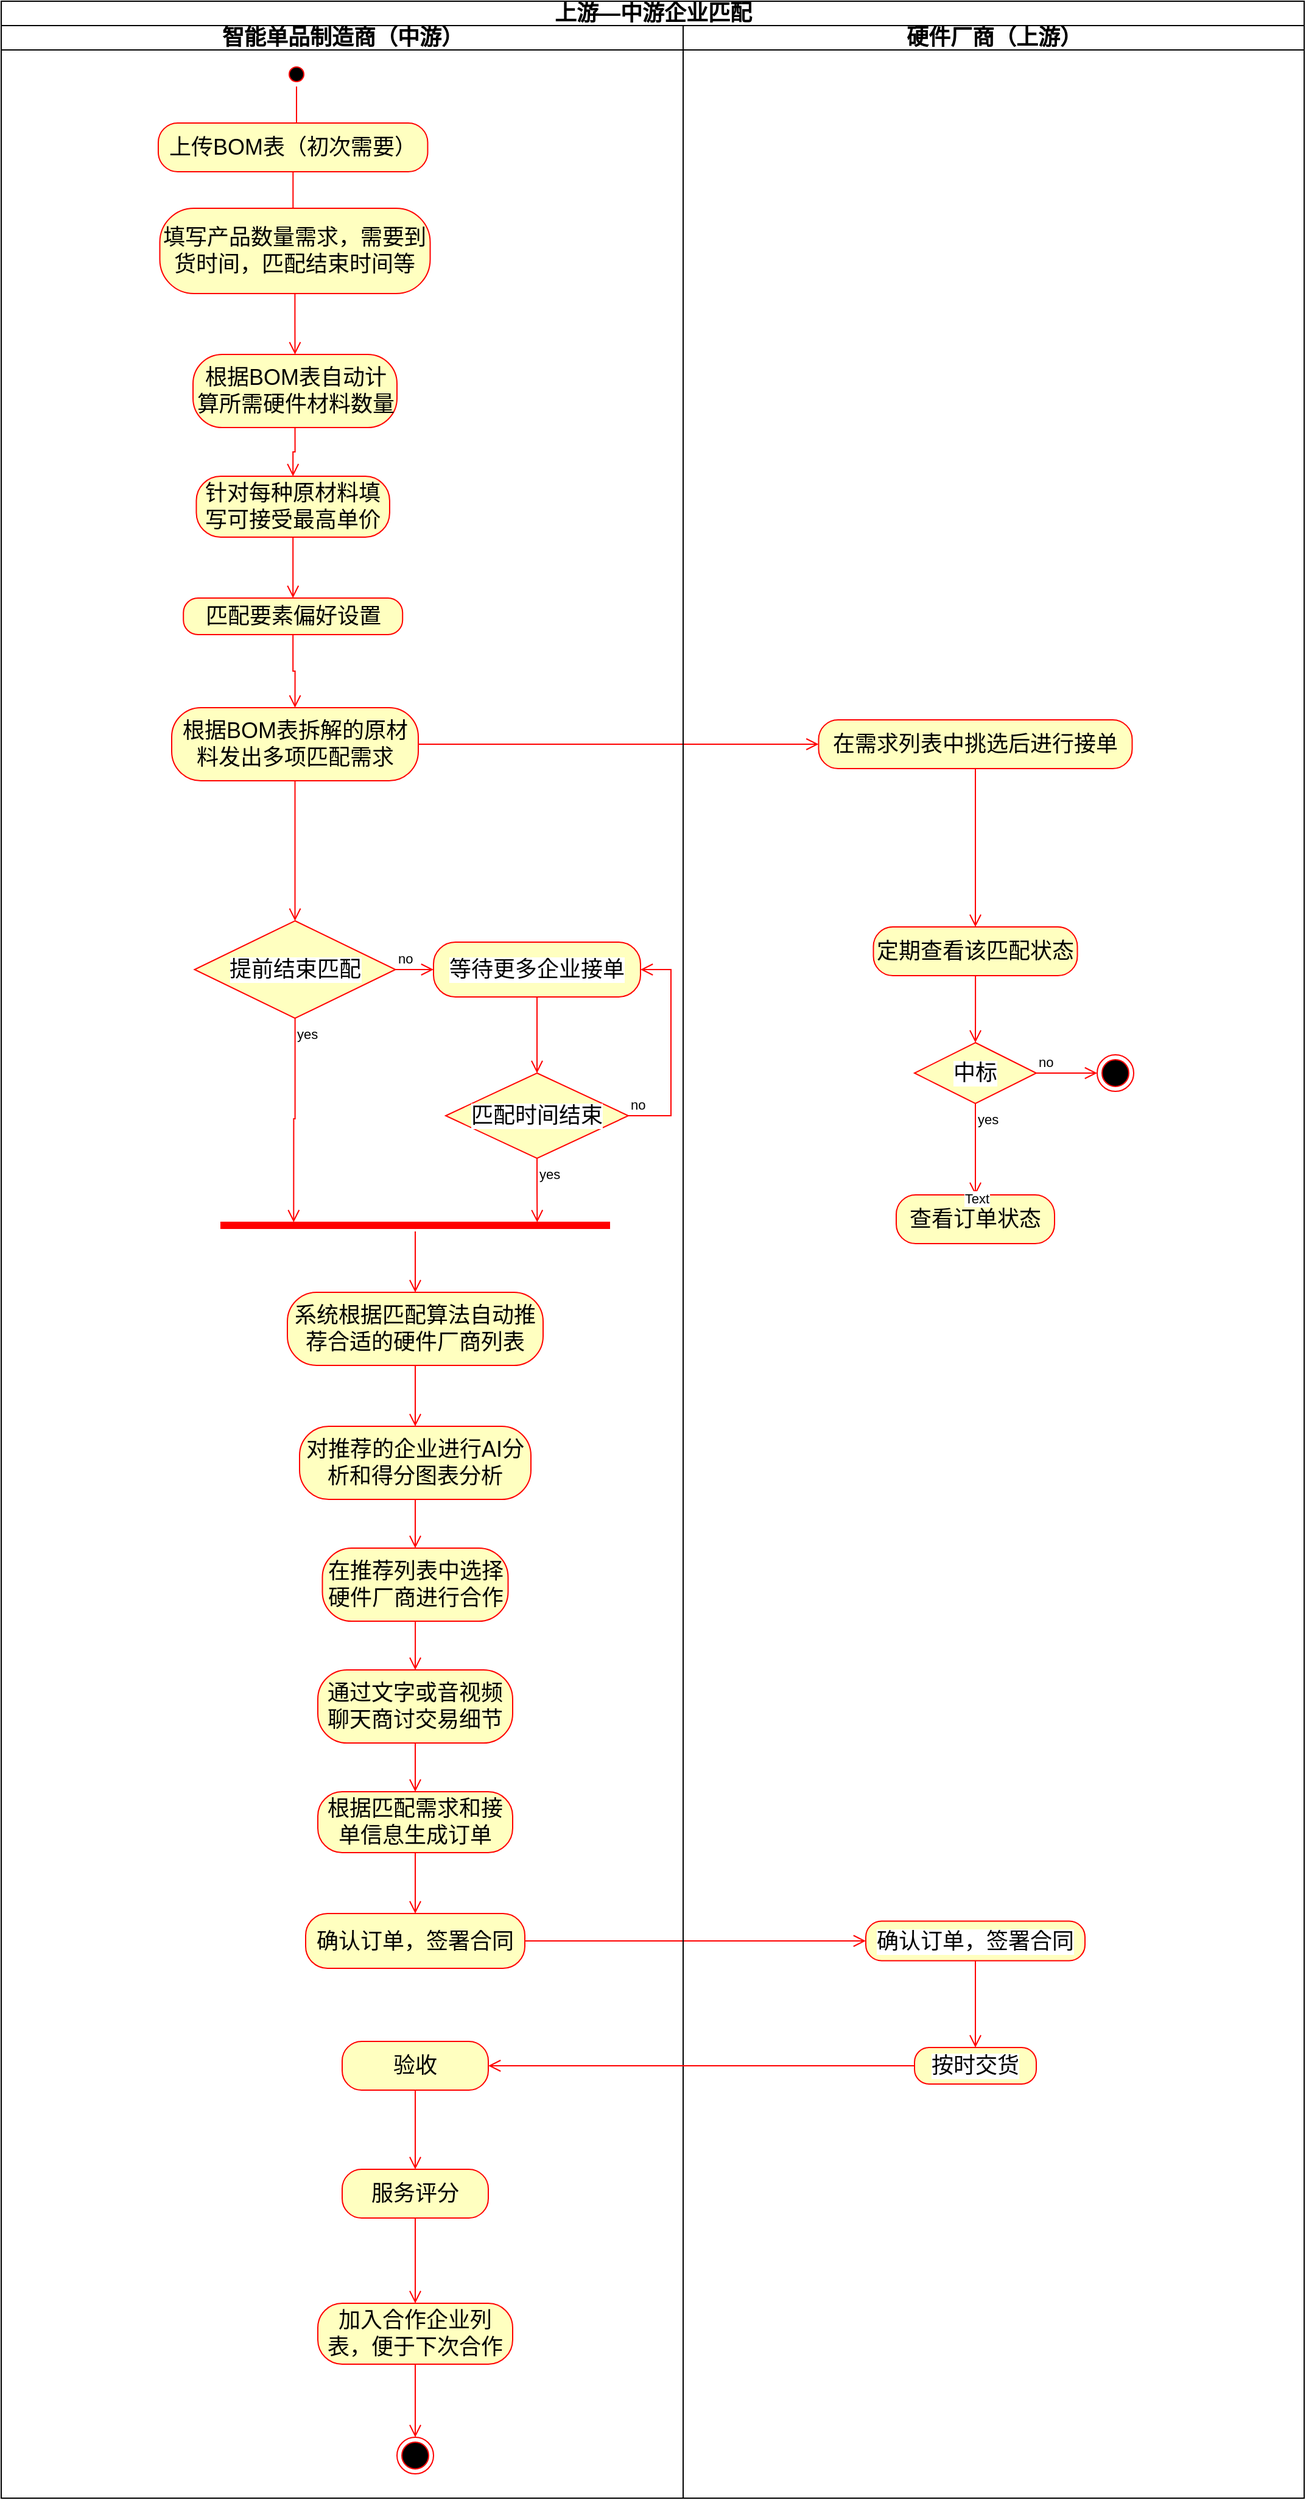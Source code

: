 <mxfile version="27.0.6" pages="9">
  <diagram id="prtHgNgQTEPvFCAcTncT" name="中上游智能匹配">
    <mxGraphModel dx="1577" dy="654" grid="1" gridSize="10" guides="1" tooltips="1" connect="1" arrows="1" fold="1" page="1" pageScale="1" pageWidth="2339" pageHeight="3300" math="0" shadow="0">
      <root>
        <mxCell id="0" />
        <mxCell id="1" parent="0" />
        <mxCell id="G4k473hNy3UlmJ6TiarO-14" value="&lt;font style=&quot;font-size: 18px;&quot;&gt;上游—中游企业匹配&lt;/font&gt;" style="swimlane;childLayout=stackLayout;resizeParent=1;resizeParentMax=0;startSize=20;html=1;" parent="1" vertex="1">
          <mxGeometry x="690.0" y="550" width="1070" height="2050" as="geometry" />
        </mxCell>
        <mxCell id="iaTla6m8owf9gjWXvr2z-17" value="" style="edgeStyle=orthogonalEdgeStyle;shape=connector;rounded=0;orthogonalLoop=1;jettySize=auto;html=1;strokeColor=#ff0000;align=center;verticalAlign=bottom;fontFamily=Helvetica;fontSize=11;fontColor=default;labelBackgroundColor=default;endArrow=open;endSize=8;" parent="G4k473hNy3UlmJ6TiarO-14" source="G4k473hNy3UlmJ6TiarO-32" target="iaTla6m8owf9gjWXvr2z-16" edge="1">
          <mxGeometry relative="1" as="geometry" />
        </mxCell>
        <mxCell id="iaTla6m8owf9gjWXvr2z-56" style="edgeStyle=orthogonalEdgeStyle;shape=connector;rounded=0;orthogonalLoop=1;jettySize=auto;html=1;exitX=1;exitY=0.5;exitDx=0;exitDy=0;strokeColor=#ff0000;align=center;verticalAlign=bottom;fontFamily=Helvetica;fontSize=11;fontColor=default;labelBackgroundColor=default;endArrow=open;endSize=8;entryX=0;entryY=0.5;entryDx=0;entryDy=0;" parent="G4k473hNy3UlmJ6TiarO-14" source="iaTla6m8owf9gjWXvr2z-54" target="iaTla6m8owf9gjWXvr2z-57" edge="1">
          <mxGeometry relative="1" as="geometry">
            <mxPoint x="830.0" y="1687.286" as="targetPoint" />
          </mxGeometry>
        </mxCell>
        <mxCell id="G4k473hNy3UlmJ6TiarO-15" value="&lt;font style=&quot;font-size: 18px;&quot;&gt;智能单品制造商（中游）&lt;/font&gt;" style="swimlane;startSize=20;html=1;" parent="G4k473hNy3UlmJ6TiarO-14" vertex="1">
          <mxGeometry y="20" width="560" height="2030" as="geometry" />
        </mxCell>
        <mxCell id="G4k473hNy3UlmJ6TiarO-18" value="" style="ellipse;html=1;shape=startState;fillColor=#000000;strokeColor=#ff0000;" parent="G4k473hNy3UlmJ6TiarO-15" vertex="1">
          <mxGeometry x="232.5" y="30" width="20" height="20" as="geometry" />
        </mxCell>
        <mxCell id="G4k473hNy3UlmJ6TiarO-19" value="" style="edgeStyle=orthogonalEdgeStyle;html=1;verticalAlign=bottom;endArrow=open;endSize=8;strokeColor=#ff0000;rounded=0;" parent="G4k473hNy3UlmJ6TiarO-15" source="G4k473hNy3UlmJ6TiarO-18" edge="1">
          <mxGeometry relative="1" as="geometry">
            <mxPoint x="242.5" y="90" as="targetPoint" />
          </mxGeometry>
        </mxCell>
        <mxCell id="G4k473hNy3UlmJ6TiarO-20" value="&lt;font style=&quot;font-size: 18px;&quot;&gt;上传BOM表（初次需要）&lt;/font&gt;" style="rounded=1;whiteSpace=wrap;html=1;arcSize=40;fontColor=#000000;fillColor=#ffffc0;strokeColor=#ff0000;" parent="G4k473hNy3UlmJ6TiarO-15" vertex="1">
          <mxGeometry x="128.98" y="80" width="221.25" height="40" as="geometry" />
        </mxCell>
        <mxCell id="G4k473hNy3UlmJ6TiarO-21" value="" style="edgeStyle=orthogonalEdgeStyle;html=1;verticalAlign=bottom;endArrow=open;endSize=8;strokeColor=#ff0000;rounded=0;" parent="G4k473hNy3UlmJ6TiarO-15" source="G4k473hNy3UlmJ6TiarO-20" edge="1">
          <mxGeometry relative="1" as="geometry">
            <mxPoint x="242.5" y="190" as="targetPoint" />
          </mxGeometry>
        </mxCell>
        <mxCell id="G4k473hNy3UlmJ6TiarO-22" value="&lt;font style=&quot;font-size: 18px;&quot;&gt;填写产品数量需求，需要到货时间，匹配结束时间等&lt;/font&gt;" style="rounded=1;whiteSpace=wrap;html=1;arcSize=40;fontColor=#000000;fillColor=#ffffc0;strokeColor=#ff0000;" parent="G4k473hNy3UlmJ6TiarO-15" vertex="1">
          <mxGeometry x="130.24" y="150" width="222.03" height="70" as="geometry" />
        </mxCell>
        <mxCell id="G4k473hNy3UlmJ6TiarO-23" value="" style="edgeStyle=orthogonalEdgeStyle;html=1;verticalAlign=bottom;endArrow=open;endSize=8;strokeColor=#ff0000;rounded=0;entryX=0.5;entryY=0;entryDx=0;entryDy=0;entryPerimeter=0;fillColor=#FF0000;" parent="G4k473hNy3UlmJ6TiarO-15" source="G4k473hNy3UlmJ6TiarO-22" target="iaTla6m8owf9gjWXvr2z-1" edge="1">
          <mxGeometry relative="1" as="geometry">
            <mxPoint x="242.5" y="290" as="targetPoint" />
          </mxGeometry>
        </mxCell>
        <mxCell id="iaTla6m8owf9gjWXvr2z-25" style="edgeStyle=orthogonalEdgeStyle;shape=connector;rounded=0;orthogonalLoop=1;jettySize=auto;html=1;exitX=0.5;exitY=1;exitDx=0;exitDy=0;strokeColor=#ff0000;align=center;verticalAlign=bottom;fontFamily=Helvetica;fontSize=11;fontColor=default;labelBackgroundColor=default;endArrow=open;endSize=8;entryX=0.5;entryY=0;entryDx=0;entryDy=0;" parent="G4k473hNy3UlmJ6TiarO-15" source="G4k473hNy3UlmJ6TiarO-32" target="iaTla6m8owf9gjWXvr2z-26" edge="1">
          <mxGeometry relative="1" as="geometry">
            <mxPoint x="240.286" y="750" as="targetPoint" />
          </mxGeometry>
        </mxCell>
        <mxCell id="G4k473hNy3UlmJ6TiarO-32" value="&lt;font style=&quot;font-size: 18px;&quot;&gt;根据BOM表拆解的原材料发出多项匹配需求&lt;/font&gt;" style="rounded=1;whiteSpace=wrap;html=1;arcSize=40;fontColor=#000000;fillColor=#ffffc0;strokeColor=#ff0000;" parent="G4k473hNy3UlmJ6TiarO-15" vertex="1">
          <mxGeometry x="140" y="560" width="202.51" height="60" as="geometry" />
        </mxCell>
        <mxCell id="iaTla6m8owf9gjWXvr2z-51" value="" style="edgeStyle=orthogonalEdgeStyle;shape=connector;rounded=0;orthogonalLoop=1;jettySize=auto;html=1;strokeColor=#ff0000;align=center;verticalAlign=bottom;fontFamily=Helvetica;fontSize=11;fontColor=default;labelBackgroundColor=default;endArrow=open;endSize=8;" parent="G4k473hNy3UlmJ6TiarO-15" source="G4k473hNy3UlmJ6TiarO-51" target="iaTla6m8owf9gjWXvr2z-50" edge="1">
          <mxGeometry relative="1" as="geometry" />
        </mxCell>
        <mxCell id="G4k473hNy3UlmJ6TiarO-51" value="&lt;font style=&quot;font-size: 18px;&quot;&gt;系统根据匹配算法自动推荐合适的硬件厂商列表&lt;/font&gt;" style="whiteSpace=wrap;html=1;fillColor=#ffffc0;strokeColor=#ff0000;fontColor=#000000;rounded=1;arcSize=40;" parent="G4k473hNy3UlmJ6TiarO-15" vertex="1">
          <mxGeometry x="235" y="1040" width="210" height="60" as="geometry" />
        </mxCell>
        <mxCell id="iaTla6m8owf9gjWXvr2z-1" value="&lt;font style=&quot;font-size: 18px;&quot;&gt;根据BOM表自动计算所需硬件材料数量&lt;/font&gt;" style="rounded=1;whiteSpace=wrap;html=1;arcSize=40;fontColor=#000000;fillColor=#ffffc0;strokeColor=#ff0000;" parent="G4k473hNy3UlmJ6TiarO-15" vertex="1">
          <mxGeometry x="157.51" y="270" width="167.5" height="60" as="geometry" />
        </mxCell>
        <mxCell id="iaTla6m8owf9gjWXvr2z-3" value="&lt;font style=&quot;font-size: 18px;&quot;&gt;匹配要素偏好设置&lt;/font&gt;" style="rounded=1;whiteSpace=wrap;html=1;arcSize=40;fontColor=#000000;fillColor=#ffffc0;strokeColor=#ff0000;" parent="G4k473hNy3UlmJ6TiarO-15" vertex="1">
          <mxGeometry x="149.61" y="470" width="180" height="30" as="geometry" />
        </mxCell>
        <mxCell id="iaTla6m8owf9gjWXvr2z-4" value="" style="edgeStyle=orthogonalEdgeStyle;html=1;verticalAlign=bottom;endArrow=open;endSize=8;strokeColor=#ff0000;rounded=0;entryX=0.5;entryY=0;entryDx=0;entryDy=0;" parent="G4k473hNy3UlmJ6TiarO-15" source="iaTla6m8owf9gjWXvr2z-3" target="G4k473hNy3UlmJ6TiarO-32" edge="1">
          <mxGeometry relative="1" as="geometry">
            <mxPoint x="240.0" y="630" as="targetPoint" />
          </mxGeometry>
        </mxCell>
        <mxCell id="iaTla6m8owf9gjWXvr2z-7" value="&lt;font style=&quot;font-size: 18px;&quot;&gt;针对每种原材料填写可接受最高单价&lt;/font&gt;" style="whiteSpace=wrap;html=1;fillColor=#ffffc0;strokeColor=#ff0000;fontColor=#000000;rounded=1;arcSize=40;" parent="G4k473hNy3UlmJ6TiarO-15" vertex="1">
          <mxGeometry x="160.23" y="370" width="158.75" height="50" as="geometry" />
        </mxCell>
        <mxCell id="iaTla6m8owf9gjWXvr2z-9" value="" style="edgeStyle=orthogonalEdgeStyle;html=1;verticalAlign=bottom;endArrow=open;endSize=8;strokeColor=#ff0000;rounded=0;exitX=0.5;exitY=1;exitDx=0;exitDy=0;entryX=0.5;entryY=0;entryDx=0;entryDy=0;" parent="G4k473hNy3UlmJ6TiarO-15" source="iaTla6m8owf9gjWXvr2z-1" target="iaTla6m8owf9gjWXvr2z-7" edge="1">
          <mxGeometry relative="1" as="geometry">
            <mxPoint x="240.66" y="400" as="targetPoint" />
            <mxPoint x="240.54" y="340" as="sourcePoint" />
          </mxGeometry>
        </mxCell>
        <mxCell id="iaTla6m8owf9gjWXvr2z-11" value="" style="edgeStyle=orthogonalEdgeStyle;html=1;verticalAlign=bottom;endArrow=open;endSize=8;strokeColor=#ff0000;rounded=0;exitX=0.5;exitY=1;exitDx=0;exitDy=0;entryX=0.5;entryY=0;entryDx=0;entryDy=0;" parent="G4k473hNy3UlmJ6TiarO-15" source="iaTla6m8owf9gjWXvr2z-7" target="iaTla6m8owf9gjWXvr2z-3" edge="1">
          <mxGeometry relative="1" as="geometry">
            <mxPoint x="239.29" y="540" as="targetPoint" />
            <mxPoint x="239.29" y="470" as="sourcePoint" />
          </mxGeometry>
        </mxCell>
        <mxCell id="iaTla6m8owf9gjWXvr2z-26" value="&lt;font style=&quot;font-size: 18px;&quot;&gt;提前结束匹配&lt;/font&gt;" style="rhombus;whiteSpace=wrap;html=1;fontColor=#000000;fillColor=#ffffc0;strokeColor=#ff0000;fontFamily=Helvetica;fontSize=11;labelBackgroundColor=default;" parent="G4k473hNy3UlmJ6TiarO-15" vertex="1">
          <mxGeometry x="158.76" y="735" width="165" height="80" as="geometry" />
        </mxCell>
        <mxCell id="iaTla6m8owf9gjWXvr2z-27" value="no" style="edgeStyle=orthogonalEdgeStyle;html=1;align=left;verticalAlign=bottom;endArrow=open;endSize=8;strokeColor=#ff0000;rounded=0;fontFamily=Helvetica;fontSize=11;fontColor=default;labelBackgroundColor=default;entryX=0;entryY=0.5;entryDx=0;entryDy=0;" parent="G4k473hNy3UlmJ6TiarO-15" source="iaTla6m8owf9gjWXvr2z-26" target="iaTla6m8owf9gjWXvr2z-32" edge="1">
          <mxGeometry x="-1" relative="1" as="geometry">
            <mxPoint x="380" y="775" as="targetPoint" />
          </mxGeometry>
        </mxCell>
        <mxCell id="iaTla6m8owf9gjWXvr2z-28" value="yes" style="edgeStyle=orthogonalEdgeStyle;html=1;align=left;verticalAlign=top;endArrow=open;endSize=8;strokeColor=#ff0000;rounded=0;fontFamily=Helvetica;fontSize=11;fontColor=default;labelBackgroundColor=default;entryX=0.188;entryY=0.252;entryDx=0;entryDy=0;entryPerimeter=0;" parent="G4k473hNy3UlmJ6TiarO-15" source="iaTla6m8owf9gjWXvr2z-26" target="iaTla6m8owf9gjWXvr2z-37" edge="1">
          <mxGeometry x="-1" relative="1" as="geometry">
            <mxPoint x="240.0" y="970" as="targetPoint" />
          </mxGeometry>
        </mxCell>
        <mxCell id="iaTla6m8owf9gjWXvr2z-32" value="&lt;font style=&quot;font-size: 18px;&quot;&gt;等待更多企业接单&lt;/font&gt;" style="rounded=1;whiteSpace=wrap;html=1;arcSize=40;fontColor=#000000;fillColor=#ffffc0;strokeColor=#ff0000;fontFamily=Helvetica;fontSize=11;labelBackgroundColor=default;" parent="G4k473hNy3UlmJ6TiarO-15" vertex="1">
          <mxGeometry x="355" y="752.5" width="170" height="45" as="geometry" />
        </mxCell>
        <mxCell id="iaTla6m8owf9gjWXvr2z-33" value="" style="edgeStyle=orthogonalEdgeStyle;html=1;verticalAlign=bottom;endArrow=open;endSize=8;strokeColor=#ff0000;rounded=0;align=center;fontFamily=Helvetica;fontSize=11;fontColor=default;labelBackgroundColor=default;entryX=0.5;entryY=0;entryDx=0;entryDy=0;" parent="G4k473hNy3UlmJ6TiarO-15" source="iaTla6m8owf9gjWXvr2z-32" target="iaTla6m8owf9gjWXvr2z-34" edge="1">
          <mxGeometry relative="1" as="geometry">
            <mxPoint x="440.0" y="860" as="targetPoint" />
          </mxGeometry>
        </mxCell>
        <mxCell id="iaTla6m8owf9gjWXvr2z-34" value="&lt;font style=&quot;font-size: 18px;&quot;&gt;匹配时间结束&lt;/font&gt;" style="rhombus;whiteSpace=wrap;html=1;fontColor=#000000;fillColor=#ffffc0;strokeColor=#ff0000;fontFamily=Helvetica;fontSize=11;labelBackgroundColor=default;" parent="G4k473hNy3UlmJ6TiarO-15" vertex="1">
          <mxGeometry x="365" y="860" width="150" height="70" as="geometry" />
        </mxCell>
        <mxCell id="iaTla6m8owf9gjWXvr2z-35" value="no" style="edgeStyle=orthogonalEdgeStyle;html=1;align=left;verticalAlign=bottom;endArrow=open;endSize=8;strokeColor=#ff0000;rounded=0;fontFamily=Helvetica;fontSize=11;fontColor=default;labelBackgroundColor=default;entryX=1;entryY=0.5;entryDx=0;entryDy=0;" parent="G4k473hNy3UlmJ6TiarO-15" source="iaTla6m8owf9gjWXvr2z-34" target="iaTla6m8owf9gjWXvr2z-32" edge="1">
          <mxGeometry x="-1" relative="1" as="geometry">
            <mxPoint x="570.0" y="780" as="targetPoint" />
            <Array as="points">
              <mxPoint x="550" y="895" />
              <mxPoint x="550" y="775" />
            </Array>
          </mxGeometry>
        </mxCell>
        <mxCell id="iaTla6m8owf9gjWXvr2z-36" value="yes" style="edgeStyle=orthogonalEdgeStyle;html=1;align=left;verticalAlign=top;endArrow=open;endSize=8;strokeColor=#ff0000;rounded=0;fontFamily=Helvetica;fontSize=11;fontColor=default;labelBackgroundColor=default;entryX=0.813;entryY=0.252;entryDx=0;entryDy=0;entryPerimeter=0;" parent="G4k473hNy3UlmJ6TiarO-15" source="iaTla6m8owf9gjWXvr2z-34" target="iaTla6m8owf9gjWXvr2z-37" edge="1">
          <mxGeometry x="-1" relative="1" as="geometry">
            <mxPoint x="440.0" y="970" as="targetPoint" />
          </mxGeometry>
        </mxCell>
        <mxCell id="iaTla6m8owf9gjWXvr2z-37" value="" style="shape=line;html=1;strokeWidth=6;strokeColor=#ff0000;fontFamily=Helvetica;fontSize=11;fontColor=default;labelBackgroundColor=default;" parent="G4k473hNy3UlmJ6TiarO-15" vertex="1">
          <mxGeometry x="180" y="980" width="320" height="10" as="geometry" />
        </mxCell>
        <mxCell id="iaTla6m8owf9gjWXvr2z-38" value="" style="edgeStyle=orthogonalEdgeStyle;html=1;verticalAlign=bottom;endArrow=open;endSize=8;strokeColor=#ff0000;rounded=0;align=center;fontFamily=Helvetica;fontSize=11;fontColor=default;labelBackgroundColor=default;entryX=0.5;entryY=0;entryDx=0;entryDy=0;" parent="G4k473hNy3UlmJ6TiarO-15" source="iaTla6m8owf9gjWXvr2z-37" target="G4k473hNy3UlmJ6TiarO-51" edge="1">
          <mxGeometry relative="1" as="geometry">
            <mxPoint x="340.0" y="1050" as="targetPoint" />
          </mxGeometry>
        </mxCell>
        <mxCell id="iaTla6m8owf9gjWXvr2z-52" style="edgeStyle=orthogonalEdgeStyle;shape=connector;rounded=0;orthogonalLoop=1;jettySize=auto;html=1;exitX=0.5;exitY=1;exitDx=0;exitDy=0;strokeColor=#ff0000;align=center;verticalAlign=bottom;fontFamily=Helvetica;fontSize=11;fontColor=default;labelBackgroundColor=default;endArrow=open;endSize=8;entryX=0.5;entryY=0;entryDx=0;entryDy=0;" parent="G4k473hNy3UlmJ6TiarO-15" source="iaTla6m8owf9gjWXvr2z-50" target="iaTla6m8owf9gjWXvr2z-44" edge="1">
          <mxGeometry relative="1" as="geometry">
            <mxPoint x="340.286" y="1290" as="targetPoint" />
          </mxGeometry>
        </mxCell>
        <mxCell id="iaTla6m8owf9gjWXvr2z-50" value="&lt;font style=&quot;font-size: 18px;&quot;&gt;对推荐的企业进行AI分析和得分图表分析&lt;/font&gt;" style="whiteSpace=wrap;html=1;fillColor=#ffffc0;strokeColor=#ff0000;fontColor=#000000;rounded=1;arcSize=40;" parent="G4k473hNy3UlmJ6TiarO-15" vertex="1">
          <mxGeometry x="245" y="1150" width="190" height="60" as="geometry" />
        </mxCell>
        <mxCell id="iaTla6m8owf9gjWXvr2z-43" value="" style="edgeStyle=orthogonalEdgeStyle;shape=connector;rounded=0;orthogonalLoop=1;jettySize=auto;html=1;strokeColor=#ff0000;align=center;verticalAlign=bottom;fontFamily=Helvetica;fontSize=11;fontColor=default;labelBackgroundColor=default;endArrow=open;endSize=8;" parent="G4k473hNy3UlmJ6TiarO-15" source="iaTla6m8owf9gjWXvr2z-44" target="iaTla6m8owf9gjWXvr2z-45" edge="1">
          <mxGeometry relative="1" as="geometry" />
        </mxCell>
        <mxCell id="iaTla6m8owf9gjWXvr2z-44" value="&lt;font style=&quot;font-size: 18px;&quot;&gt;在推荐列表中选择硬件厂商进行合作&lt;/font&gt;" style="rounded=1;whiteSpace=wrap;html=1;arcSize=40;fontColor=#000000;fillColor=#ffffc0;strokeColor=#ff0000;" parent="G4k473hNy3UlmJ6TiarO-15" vertex="1">
          <mxGeometry x="263.75" y="1250" width="152.5" height="60" as="geometry" />
        </mxCell>
        <mxCell id="iaTla6m8owf9gjWXvr2z-53" style="edgeStyle=orthogonalEdgeStyle;shape=connector;rounded=0;orthogonalLoop=1;jettySize=auto;html=1;exitX=0.5;exitY=1;exitDx=0;exitDy=0;strokeColor=#ff0000;align=center;verticalAlign=bottom;fontFamily=Helvetica;fontSize=11;fontColor=default;labelBackgroundColor=default;endArrow=open;endSize=8;entryX=0.5;entryY=0;entryDx=0;entryDy=0;" parent="G4k473hNy3UlmJ6TiarO-15" source="iaTla6m8owf9gjWXvr2z-45" target="iaTla6m8owf9gjWXvr2z-39" edge="1">
          <mxGeometry relative="1" as="geometry">
            <mxPoint x="340.286" y="1510.0" as="targetPoint" />
          </mxGeometry>
        </mxCell>
        <mxCell id="iaTla6m8owf9gjWXvr2z-45" value="&lt;font style=&quot;font-size: 18px;&quot;&gt;通过文字或音视频聊天商讨交易细节&lt;/font&gt;" style="whiteSpace=wrap;html=1;fillColor=#ffffc0;strokeColor=#ff0000;fontColor=#000000;rounded=1;arcSize=40;" parent="G4k473hNy3UlmJ6TiarO-15" vertex="1">
          <mxGeometry x="260" y="1350" width="160" height="60" as="geometry" />
        </mxCell>
        <mxCell id="iaTla6m8owf9gjWXvr2z-55" value="" style="edgeStyle=orthogonalEdgeStyle;shape=connector;rounded=0;orthogonalLoop=1;jettySize=auto;html=1;strokeColor=#ff0000;align=center;verticalAlign=bottom;fontFamily=Helvetica;fontSize=11;fontColor=default;labelBackgroundColor=default;endArrow=open;endSize=8;" parent="G4k473hNy3UlmJ6TiarO-15" source="iaTla6m8owf9gjWXvr2z-39" target="iaTla6m8owf9gjWXvr2z-54" edge="1">
          <mxGeometry relative="1" as="geometry" />
        </mxCell>
        <mxCell id="iaTla6m8owf9gjWXvr2z-39" value="&lt;font style=&quot;font-size: 18px;&quot;&gt;根据匹配需求和接单信息生成订单&lt;/font&gt;" style="whiteSpace=wrap;html=1;fillColor=#ffffc0;strokeColor=#ff0000;fontColor=#000000;rounded=1;arcSize=40;" parent="G4k473hNy3UlmJ6TiarO-15" vertex="1">
          <mxGeometry x="260" y="1450" width="160" height="50" as="geometry" />
        </mxCell>
        <mxCell id="iaTla6m8owf9gjWXvr2z-54" value="&lt;font style=&quot;font-size: 18px;&quot;&gt;确认订单，签署合同&lt;/font&gt;" style="whiteSpace=wrap;html=1;fillColor=#ffffc0;strokeColor=#ff0000;fontColor=#000000;rounded=1;arcSize=40;" parent="G4k473hNy3UlmJ6TiarO-15" vertex="1">
          <mxGeometry x="250" y="1550" width="180" height="45" as="geometry" />
        </mxCell>
        <mxCell id="G4k473hNy3UlmJ6TiarO-64" value="&lt;font style=&quot;font-size: 18px;&quot;&gt;验收&lt;/font&gt;" style="rounded=1;whiteSpace=wrap;html=1;arcSize=40;fontColor=#000000;fillColor=#ffffc0;strokeColor=#ff0000;" parent="G4k473hNy3UlmJ6TiarO-15" vertex="1">
          <mxGeometry x="280.0" y="1655" width="120" height="40" as="geometry" />
        </mxCell>
        <mxCell id="G4k473hNy3UlmJ6TiarO-65" value="" style="edgeStyle=orthogonalEdgeStyle;html=1;verticalAlign=bottom;endArrow=open;endSize=8;strokeColor=#ff0000;rounded=0;entryX=0.5;entryY=0;entryDx=0;entryDy=0;" parent="G4k473hNy3UlmJ6TiarO-15" source="G4k473hNy3UlmJ6TiarO-64" edge="1" target="G4k473hNy3UlmJ6TiarO-68">
          <mxGeometry relative="1" as="geometry">
            <mxPoint x="340.0" y="1870" as="targetPoint" />
          </mxGeometry>
        </mxCell>
        <mxCell id="UzufWuBc8D3DKLEJEmvS-3" style="edgeStyle=orthogonalEdgeStyle;shape=connector;rounded=0;orthogonalLoop=1;jettySize=auto;html=1;exitX=0.5;exitY=1;exitDx=0;exitDy=0;entryX=0.5;entryY=0;entryDx=0;entryDy=0;strokeColor=#ff0000;align=center;verticalAlign=bottom;fontFamily=Helvetica;fontSize=11;fontColor=default;labelBackgroundColor=default;endArrow=open;endSize=8;" edge="1" parent="G4k473hNy3UlmJ6TiarO-15" source="G4k473hNy3UlmJ6TiarO-68" target="G4k473hNy3UlmJ6TiarO-70">
          <mxGeometry relative="1" as="geometry" />
        </mxCell>
        <mxCell id="G4k473hNy3UlmJ6TiarO-68" value="&lt;font style=&quot;font-size: 18px;&quot;&gt;服务评分&lt;/font&gt;" style="rounded=1;whiteSpace=wrap;html=1;arcSize=40;fontColor=#000000;fillColor=#ffffc0;strokeColor=#ff0000;" parent="G4k473hNy3UlmJ6TiarO-15" vertex="1">
          <mxGeometry x="280.0" y="1760" width="120" height="40" as="geometry" />
        </mxCell>
        <mxCell id="G4k473hNy3UlmJ6TiarO-70" value="&lt;font style=&quot;font-size: 18px;&quot;&gt;加入合作企业列表，便于下次合作&lt;/font&gt;" style="rounded=1;whiteSpace=wrap;html=1;arcSize=40;fontColor=#000000;fillColor=#ffffc0;strokeColor=#ff0000;" parent="G4k473hNy3UlmJ6TiarO-15" vertex="1">
          <mxGeometry x="260" y="1870" width="160" height="50" as="geometry" />
        </mxCell>
        <mxCell id="G4k473hNy3UlmJ6TiarO-71" value="" style="edgeStyle=orthogonalEdgeStyle;html=1;verticalAlign=bottom;endArrow=open;endSize=8;strokeColor=#ff0000;rounded=0;entryX=0.5;entryY=0;entryDx=0;entryDy=0;" parent="G4k473hNy3UlmJ6TiarO-15" source="G4k473hNy3UlmJ6TiarO-70" edge="1" target="G4k473hNy3UlmJ6TiarO-72">
          <mxGeometry relative="1" as="geometry">
            <mxPoint x="340.0" y="2070" as="targetPoint" />
          </mxGeometry>
        </mxCell>
        <mxCell id="G4k473hNy3UlmJ6TiarO-72" value="" style="ellipse;html=1;shape=endState;fillColor=#000000;strokeColor=#ff0000;" parent="G4k473hNy3UlmJ6TiarO-15" vertex="1">
          <mxGeometry x="325.01" y="1980" width="30" height="30" as="geometry" />
        </mxCell>
        <mxCell id="G4k473hNy3UlmJ6TiarO-16" value="&lt;font style=&quot;font-size: 18px;&quot;&gt;硬件厂商（上游）&lt;/font&gt;" style="swimlane;startSize=20;html=1;" parent="G4k473hNy3UlmJ6TiarO-14" vertex="1">
          <mxGeometry x="560" y="20" width="510" height="2030" as="geometry" />
        </mxCell>
        <mxCell id="iaTla6m8owf9gjWXvr2z-19" value="" style="edgeStyle=orthogonalEdgeStyle;shape=connector;rounded=0;orthogonalLoop=1;jettySize=auto;html=1;strokeColor=#ff0000;align=center;verticalAlign=bottom;fontFamily=Helvetica;fontSize=11;fontColor=default;labelBackgroundColor=default;endArrow=open;endSize=8;" parent="G4k473hNy3UlmJ6TiarO-16" source="iaTla6m8owf9gjWXvr2z-16" target="iaTla6m8owf9gjWXvr2z-18" edge="1">
          <mxGeometry relative="1" as="geometry" />
        </mxCell>
        <mxCell id="iaTla6m8owf9gjWXvr2z-16" value="&lt;font style=&quot;font-size: 18px;&quot;&gt;在需求列表中挑选后进行接单&lt;/font&gt;" style="whiteSpace=wrap;html=1;fillColor=#ffffc0;strokeColor=#ff0000;fontColor=#000000;rounded=1;arcSize=40;" parent="G4k473hNy3UlmJ6TiarO-16" vertex="1">
          <mxGeometry x="111.25" y="570" width="257.5" height="40" as="geometry" />
        </mxCell>
        <mxCell id="iaTla6m8owf9gjWXvr2z-60" value="" style="edgeStyle=orthogonalEdgeStyle;shape=connector;rounded=0;orthogonalLoop=1;jettySize=auto;html=1;strokeColor=#ff0000;align=center;verticalAlign=bottom;fontFamily=Helvetica;fontSize=11;fontColor=default;labelBackgroundColor=default;endArrow=open;endSize=8;entryX=0.5;entryY=0;entryDx=0;entryDy=0;" parent="G4k473hNy3UlmJ6TiarO-16" source="iaTla6m8owf9gjWXvr2z-18" target="iaTla6m8owf9gjWXvr2z-63" edge="1">
          <mxGeometry relative="1" as="geometry">
            <mxPoint x="240" y="830" as="targetPoint" />
          </mxGeometry>
        </mxCell>
        <mxCell id="iaTla6m8owf9gjWXvr2z-18" value="&lt;font style=&quot;font-size: 18px;&quot;&gt;定期查看该匹配状态&lt;/font&gt;" style="whiteSpace=wrap;html=1;fillColor=#ffffc0;strokeColor=#ff0000;fontColor=#000000;rounded=1;arcSize=40;" parent="G4k473hNy3UlmJ6TiarO-16" vertex="1">
          <mxGeometry x="156.25" y="740" width="167.5" height="40" as="geometry" />
        </mxCell>
        <mxCell id="iaTla6m8owf9gjWXvr2z-69" value="" style="edgeStyle=orthogonalEdgeStyle;shape=connector;rounded=0;orthogonalLoop=1;jettySize=auto;html=1;strokeColor=#ff0000;align=center;verticalAlign=bottom;fontFamily=Helvetica;fontSize=11;fontColor=default;labelBackgroundColor=default;endArrow=open;endSize=8;" parent="G4k473hNy3UlmJ6TiarO-16" source="iaTla6m8owf9gjWXvr2z-57" target="iaTla6m8owf9gjWXvr2z-68" edge="1">
          <mxGeometry relative="1" as="geometry" />
        </mxCell>
        <mxCell id="iaTla6m8owf9gjWXvr2z-57" value="&lt;font style=&quot;font-size: 18px;&quot;&gt;确认订单，签署合同&lt;/font&gt;" style="rounded=1;whiteSpace=wrap;html=1;arcSize=40;fontColor=#000000;fillColor=#ffffc0;strokeColor=#ff0000;fontFamily=Helvetica;fontSize=11;labelBackgroundColor=default;" parent="G4k473hNy3UlmJ6TiarO-16" vertex="1">
          <mxGeometry x="150" y="1556.25" width="180" height="32.5" as="geometry" />
        </mxCell>
        <mxCell id="iaTla6m8owf9gjWXvr2z-62" value="&lt;font style=&quot;font-size: 18px;&quot;&gt;查看订单状态&lt;/font&gt;" style="whiteSpace=wrap;html=1;fillColor=#ffffc0;strokeColor=#ff0000;fontColor=#000000;rounded=1;arcSize=40;" parent="G4k473hNy3UlmJ6TiarO-16" vertex="1">
          <mxGeometry x="175" y="960" width="130" height="40" as="geometry" />
        </mxCell>
        <mxCell id="iaTla6m8owf9gjWXvr2z-63" value="&lt;font style=&quot;font-size: 18px;&quot;&gt;中标&lt;/font&gt;" style="rhombus;whiteSpace=wrap;html=1;fontColor=#000000;fillColor=#ffffc0;strokeColor=#ff0000;fontFamily=Helvetica;fontSize=11;labelBackgroundColor=default;" parent="G4k473hNy3UlmJ6TiarO-16" vertex="1">
          <mxGeometry x="190" y="835" width="100" height="50" as="geometry" />
        </mxCell>
        <mxCell id="iaTla6m8owf9gjWXvr2z-64" value="no" style="edgeStyle=orthogonalEdgeStyle;html=1;align=left;verticalAlign=bottom;endArrow=open;endSize=8;strokeColor=#ff0000;rounded=0;fontFamily=Helvetica;fontSize=11;fontColor=default;labelBackgroundColor=default;entryX=0;entryY=0.5;entryDx=0;entryDy=0;" parent="G4k473hNy3UlmJ6TiarO-16" source="iaTla6m8owf9gjWXvr2z-63" target="iaTla6m8owf9gjWXvr2z-66" edge="1">
          <mxGeometry x="-1" relative="1" as="geometry">
            <mxPoint x="380.0" y="860" as="targetPoint" />
          </mxGeometry>
        </mxCell>
        <mxCell id="iaTla6m8owf9gjWXvr2z-65" value="yes" style="edgeStyle=orthogonalEdgeStyle;html=1;align=left;verticalAlign=top;endArrow=open;endSize=8;strokeColor=#ff0000;rounded=0;fontFamily=Helvetica;fontSize=11;fontColor=default;labelBackgroundColor=default;entryX=0.5;entryY=0;entryDx=0;entryDy=0;" parent="G4k473hNy3UlmJ6TiarO-16" source="iaTla6m8owf9gjWXvr2z-63" target="iaTla6m8owf9gjWXvr2z-62" edge="1">
          <mxGeometry x="-1" relative="1" as="geometry">
            <mxPoint x="240.0" y="940" as="targetPoint" />
            <mxPoint as="offset" />
          </mxGeometry>
        </mxCell>
        <mxCell id="UzufWuBc8D3DKLEJEmvS-1" value="Text" style="edgeLabel;html=1;align=center;verticalAlign=middle;resizable=0;points=[];" vertex="1" connectable="0" parent="iaTla6m8owf9gjWXvr2z-65">
          <mxGeometry x="1" y="3" relative="1" as="geometry">
            <mxPoint x="-2" y="3" as="offset" />
          </mxGeometry>
        </mxCell>
        <mxCell id="iaTla6m8owf9gjWXvr2z-66" value="" style="ellipse;html=1;shape=endState;fillColor=#000000;strokeColor=#ff0000;fontFamily=Helvetica;fontSize=11;fontColor=default;labelBackgroundColor=default;" parent="G4k473hNy3UlmJ6TiarO-16" vertex="1">
          <mxGeometry x="340.0" y="845" width="30" height="30" as="geometry" />
        </mxCell>
        <mxCell id="iaTla6m8owf9gjWXvr2z-68" value="&lt;font style=&quot;font-size: 18px;&quot;&gt;按时交货&lt;/font&gt;" style="whiteSpace=wrap;html=1;fontSize=11;fillColor=#ffffc0;strokeColor=#ff0000;fontColor=#000000;rounded=1;arcSize=40;labelBackgroundColor=default;" parent="G4k473hNy3UlmJ6TiarO-16" vertex="1">
          <mxGeometry x="190" y="1660" width="100" height="30" as="geometry" />
        </mxCell>
        <mxCell id="iaTla6m8owf9gjWXvr2z-70" style="edgeStyle=orthogonalEdgeStyle;shape=connector;rounded=0;orthogonalLoop=1;jettySize=auto;html=1;entryX=1;entryY=0.5;entryDx=0;entryDy=0;strokeColor=#ff0000;align=center;verticalAlign=bottom;fontFamily=Helvetica;fontSize=11;fontColor=default;labelBackgroundColor=default;endArrow=open;endSize=8;" parent="G4k473hNy3UlmJ6TiarO-14" source="iaTla6m8owf9gjWXvr2z-68" target="G4k473hNy3UlmJ6TiarO-64" edge="1">
          <mxGeometry relative="1" as="geometry" />
        </mxCell>
      </root>
    </mxGraphModel>
  </diagram>
  <diagram id="7u9bPi9LvH8Y9y0cHNrz" name="中下游智能匹配">
    <mxGraphModel dx="2050" dy="850" grid="1" gridSize="10" guides="1" tooltips="1" connect="1" arrows="1" fold="1" page="1" pageScale="1" pageWidth="2339" pageHeight="3300" math="0" shadow="0">
      <root>
        <mxCell id="0" />
        <mxCell id="1" parent="0" />
        <mxCell id="Gj4Fg86rMPYZRkNIS9kM-61" value="&lt;font style=&quot;font-size: 18px;&quot;&gt;中游—下游企业匹配&lt;/font&gt;" style="swimlane;childLayout=stackLayout;resizeParent=1;resizeParentMax=0;startSize=20;html=1;" parent="1" vertex="1">
          <mxGeometry x="1020" y="620" width="1060" height="1900" as="geometry" />
        </mxCell>
        <mxCell id="Gj4Fg86rMPYZRkNIS9kM-63" value="&lt;font style=&quot;font-size: 18px;&quot;&gt;智能单品制造商（中游）&lt;/font&gt;" style="swimlane;startSize=20;html=1;" parent="Gj4Fg86rMPYZRkNIS9kM-61" vertex="1">
          <mxGeometry y="20" width="550" height="1880" as="geometry" />
        </mxCell>
        <mxCell id="Gj4Fg86rMPYZRkNIS9kM-108" value="" style="edgeStyle=orthogonalEdgeStyle;shape=connector;rounded=0;orthogonalLoop=1;jettySize=auto;html=1;strokeColor=#ff0000;align=center;verticalAlign=bottom;fontFamily=Helvetica;fontSize=11;fontColor=default;labelBackgroundColor=default;endArrow=open;endSize=8;" parent="Gj4Fg86rMPYZRkNIS9kM-63" source="Gj4Fg86rMPYZRkNIS9kM-109" target="Gj4Fg86rMPYZRkNIS9kM-111" edge="1">
          <mxGeometry relative="1" as="geometry" />
        </mxCell>
        <mxCell id="Gj4Fg86rMPYZRkNIS9kM-109" value="&lt;font style=&quot;font-size: 18px;&quot;&gt;在需求列表中挑选后进行接单&lt;/font&gt;" style="whiteSpace=wrap;html=1;fillColor=#ffffc0;strokeColor=#ff0000;fontColor=#000000;rounded=1;arcSize=40;" parent="Gj4Fg86rMPYZRkNIS9kM-63" vertex="1">
          <mxGeometry x="110" y="360" width="170" height="40" as="geometry" />
        </mxCell>
        <mxCell id="Gj4Fg86rMPYZRkNIS9kM-110" value="" style="edgeStyle=orthogonalEdgeStyle;shape=connector;rounded=0;orthogonalLoop=1;jettySize=auto;html=1;strokeColor=#ff0000;align=center;verticalAlign=bottom;fontFamily=Helvetica;fontSize=11;fontColor=default;labelBackgroundColor=default;endArrow=open;endSize=8;entryX=0.5;entryY=0;entryDx=0;entryDy=0;" parent="Gj4Fg86rMPYZRkNIS9kM-63" source="Gj4Fg86rMPYZRkNIS9kM-111" target="Gj4Fg86rMPYZRkNIS9kM-115" edge="1">
          <mxGeometry relative="1" as="geometry">
            <mxPoint x="195" y="550" as="targetPoint" />
          </mxGeometry>
        </mxCell>
        <mxCell id="Gj4Fg86rMPYZRkNIS9kM-111" value="&lt;font style=&quot;font-size: 18px;&quot;&gt;定期查看该匹配状态&lt;/font&gt;" style="whiteSpace=wrap;html=1;fillColor=#ffffc0;strokeColor=#ff0000;fontColor=#000000;rounded=1;arcSize=40;" parent="Gj4Fg86rMPYZRkNIS9kM-63" vertex="1">
          <mxGeometry x="103.75" y="470" width="182.5" height="30" as="geometry" />
        </mxCell>
        <mxCell id="Gj4Fg86rMPYZRkNIS9kM-114" value="&lt;font style=&quot;font-size: 18px;&quot;&gt;查看订单状态&lt;/font&gt;" style="whiteSpace=wrap;html=1;fillColor=#ffffc0;strokeColor=#ff0000;fontColor=#000000;rounded=1;arcSize=40;" parent="Gj4Fg86rMPYZRkNIS9kM-63" vertex="1">
          <mxGeometry x="135" y="680" width="120" height="30" as="geometry" />
        </mxCell>
        <mxCell id="Gj4Fg86rMPYZRkNIS9kM-115" value="&lt;font style=&quot;font-size: 18px;&quot;&gt;中标&lt;/font&gt;" style="rhombus;whiteSpace=wrap;html=1;fontColor=#000000;fillColor=#ffffc0;strokeColor=#ff0000;fontFamily=Helvetica;fontSize=11;labelBackgroundColor=default;" parent="Gj4Fg86rMPYZRkNIS9kM-63" vertex="1">
          <mxGeometry x="155.0" y="560" width="80" height="40" as="geometry" />
        </mxCell>
        <mxCell id="Gj4Fg86rMPYZRkNIS9kM-116" value="no" style="edgeStyle=orthogonalEdgeStyle;html=1;align=left;verticalAlign=bottom;endArrow=open;endSize=8;strokeColor=#ff0000;rounded=0;fontFamily=Helvetica;fontSize=11;fontColor=default;labelBackgroundColor=default;entryX=0;entryY=0.5;entryDx=0;entryDy=0;" parent="Gj4Fg86rMPYZRkNIS9kM-63" source="Gj4Fg86rMPYZRkNIS9kM-115" target="Gj4Fg86rMPYZRkNIS9kM-118" edge="1">
          <mxGeometry x="-1" relative="1" as="geometry">
            <mxPoint x="335.0" y="580" as="targetPoint" />
          </mxGeometry>
        </mxCell>
        <mxCell id="Gj4Fg86rMPYZRkNIS9kM-117" value="yes" style="edgeStyle=orthogonalEdgeStyle;html=1;align=left;verticalAlign=top;endArrow=open;endSize=8;strokeColor=#ff0000;rounded=0;fontFamily=Helvetica;fontSize=11;fontColor=default;labelBackgroundColor=default;entryX=0.5;entryY=0;entryDx=0;entryDy=0;" parent="Gj4Fg86rMPYZRkNIS9kM-63" source="Gj4Fg86rMPYZRkNIS9kM-115" target="Gj4Fg86rMPYZRkNIS9kM-114" edge="1">
          <mxGeometry x="-1" relative="1" as="geometry">
            <mxPoint x="195.0" y="660" as="targetPoint" />
          </mxGeometry>
        </mxCell>
        <mxCell id="Gj4Fg86rMPYZRkNIS9kM-118" value="" style="ellipse;html=1;shape=endState;fillColor=#000000;strokeColor=#ff0000;fontFamily=Helvetica;fontSize=11;fontColor=default;labelBackgroundColor=default;" parent="Gj4Fg86rMPYZRkNIS9kM-63" vertex="1">
          <mxGeometry x="295.0" y="565" width="30" height="30" as="geometry" />
        </mxCell>
        <mxCell id="Gj4Fg86rMPYZRkNIS9kM-113" value="&lt;font style=&quot;font-size: 18px;&quot;&gt;确认订单，签署合同&lt;/font&gt;" style="rounded=1;whiteSpace=wrap;html=1;arcSize=40;fontColor=#000000;fillColor=#ffffc0;strokeColor=#ff0000;fontFamily=Helvetica;fontSize=11;labelBackgroundColor=default;" parent="Gj4Fg86rMPYZRkNIS9kM-63" vertex="1">
          <mxGeometry x="255" y="1420" width="170" height="40" as="geometry" />
        </mxCell>
        <mxCell id="Gj4Fg86rMPYZRkNIS9kM-119" value="&lt;font style=&quot;font-size: 18px;&quot;&gt;按时交货&lt;/font&gt;" style="whiteSpace=wrap;html=1;fontSize=11;fillColor=#ffffc0;strokeColor=#ff0000;fontColor=#000000;rounded=1;arcSize=40;labelBackgroundColor=default;" parent="Gj4Fg86rMPYZRkNIS9kM-63" vertex="1">
          <mxGeometry x="290" y="1520" width="100" height="30" as="geometry" />
        </mxCell>
        <mxCell id="Gj4Fg86rMPYZRkNIS9kM-112" value="" style="edgeStyle=orthogonalEdgeStyle;shape=connector;rounded=0;orthogonalLoop=1;jettySize=auto;html=1;strokeColor=#ff0000;align=center;verticalAlign=bottom;fontFamily=Helvetica;fontSize=11;fontColor=default;labelBackgroundColor=default;endArrow=open;endSize=8;" parent="Gj4Fg86rMPYZRkNIS9kM-63" source="Gj4Fg86rMPYZRkNIS9kM-113" target="Gj4Fg86rMPYZRkNIS9kM-119" edge="1">
          <mxGeometry relative="1" as="geometry" />
        </mxCell>
        <mxCell id="Gj4Fg86rMPYZRkNIS9kM-107" value="&lt;font style=&quot;font-size: 18px;&quot;&gt;分销渠道商（下游）&lt;/font&gt;" style="swimlane;startSize=20;html=1;" parent="Gj4Fg86rMPYZRkNIS9kM-61" vertex="1">
          <mxGeometry x="550" y="20" width="510" height="1880" as="geometry" />
        </mxCell>
        <mxCell id="Gj4Fg86rMPYZRkNIS9kM-105" value="" style="ellipse;html=1;shape=endState;fillColor=#000000;strokeColor=#ff0000;" parent="Gj4Fg86rMPYZRkNIS9kM-107" vertex="1">
          <mxGeometry x="227.03" y="1825" width="30" height="30" as="geometry" />
        </mxCell>
        <mxCell id="Gj4Fg86rMPYZRkNIS9kM-64" value="" style="ellipse;html=1;shape=startState;fillColor=#000000;strokeColor=#ff0000;" parent="Gj4Fg86rMPYZRkNIS9kM-107" vertex="1">
          <mxGeometry x="141.4" y="60" width="20" height="20" as="geometry" />
        </mxCell>
        <mxCell id="Gj4Fg86rMPYZRkNIS9kM-65" value="" style="edgeStyle=orthogonalEdgeStyle;html=1;verticalAlign=bottom;endArrow=open;endSize=8;strokeColor=#ff0000;rounded=0;entryX=0.5;entryY=0;entryDx=0;entryDy=0;" parent="Gj4Fg86rMPYZRkNIS9kM-107" source="Gj4Fg86rMPYZRkNIS9kM-64" target="Gj4Fg86rMPYZRkNIS9kM-68" edge="1">
          <mxGeometry relative="1" as="geometry">
            <mxPoint x="153.27" y="10" as="targetPoint" />
          </mxGeometry>
        </mxCell>
        <mxCell id="Gj4Fg86rMPYZRkNIS9kM-68" value="&lt;font style=&quot;font-size: 18px;&quot;&gt;填写产品类别、数量、功能参数需求、需要到货时间、匹配结束时间、可接受最高单价等&lt;/font&gt;" style="rounded=1;whiteSpace=wrap;html=1;arcSize=40;fontColor=#000000;fillColor=#ffffc0;strokeColor=#ff0000;" parent="Gj4Fg86rMPYZRkNIS9kM-107" vertex="1">
          <mxGeometry x="11.4" y="130" width="281.26" height="80" as="geometry" />
        </mxCell>
        <mxCell id="Gj4Fg86rMPYZRkNIS9kM-70" style="edgeStyle=orthogonalEdgeStyle;shape=connector;rounded=0;orthogonalLoop=1;jettySize=auto;html=1;exitX=0.5;exitY=1;exitDx=0;exitDy=0;strokeColor=#ff0000;align=center;verticalAlign=bottom;fontFamily=Helvetica;fontSize=11;fontColor=default;labelBackgroundColor=default;endArrow=open;endSize=8;entryX=0.5;entryY=0;entryDx=0;entryDy=0;" parent="Gj4Fg86rMPYZRkNIS9kM-107" source="Gj4Fg86rMPYZRkNIS9kM-71" target="Gj4Fg86rMPYZRkNIS9kM-80" edge="1">
          <mxGeometry relative="1" as="geometry">
            <mxPoint x="152.316" y="580" as="targetPoint" />
          </mxGeometry>
        </mxCell>
        <mxCell id="Gj4Fg86rMPYZRkNIS9kM-71" value="&lt;font style=&quot;font-size: 18px;&quot;&gt;发出匹配需求&lt;/font&gt;" style="rounded=1;whiteSpace=wrap;html=1;arcSize=40;fontColor=#000000;fillColor=#ffffc0;strokeColor=#ff0000;" parent="Gj4Fg86rMPYZRkNIS9kM-107" vertex="1">
          <mxGeometry x="89.53" y="360" width="125" height="40" as="geometry" />
        </mxCell>
        <mxCell id="Gj4Fg86rMPYZRkNIS9kM-72" value="" style="edgeStyle=orthogonalEdgeStyle;shape=connector;rounded=0;orthogonalLoop=1;jettySize=auto;html=1;strokeColor=#ff0000;align=center;verticalAlign=bottom;fontFamily=Helvetica;fontSize=11;fontColor=default;labelBackgroundColor=default;endArrow=open;endSize=8;" parent="Gj4Fg86rMPYZRkNIS9kM-107" source="Gj4Fg86rMPYZRkNIS9kM-73" target="Gj4Fg86rMPYZRkNIS9kM-91" edge="1">
          <mxGeometry relative="1" as="geometry" />
        </mxCell>
        <mxCell id="Gj4Fg86rMPYZRkNIS9kM-73" value="&lt;font style=&quot;font-size: 18px;&quot;&gt;系统根据匹配算法自动推荐合适的智能设备厂商列表&lt;/font&gt;" style="whiteSpace=wrap;html=1;fillColor=#ffffc0;strokeColor=#ff0000;fontColor=#000000;rounded=1;arcSize=40;" parent="Gj4Fg86rMPYZRkNIS9kM-107" vertex="1">
          <mxGeometry x="133.51" y="800" width="237.03" height="60" as="geometry" />
        </mxCell>
        <mxCell id="Gj4Fg86rMPYZRkNIS9kM-75" value="&lt;font style=&quot;font-size: 18px;&quot;&gt;匹配要素偏好设置&lt;/font&gt;" style="rounded=1;whiteSpace=wrap;html=1;arcSize=40;fontColor=#000000;fillColor=#ffffc0;strokeColor=#ff0000;" parent="Gj4Fg86rMPYZRkNIS9kM-107" vertex="1">
          <mxGeometry x="67.42" y="260" width="167.97" height="30" as="geometry" />
        </mxCell>
        <mxCell id="Gj4Fg86rMPYZRkNIS9kM-76" value="" style="edgeStyle=orthogonalEdgeStyle;html=1;verticalAlign=bottom;endArrow=open;endSize=8;strokeColor=#ff0000;rounded=0;entryX=0.5;entryY=0;entryDx=0;entryDy=0;" parent="Gj4Fg86rMPYZRkNIS9kM-107" source="Gj4Fg86rMPYZRkNIS9kM-75" target="Gj4Fg86rMPYZRkNIS9kM-71" edge="1">
          <mxGeometry relative="1" as="geometry">
            <mxPoint x="152.03" y="460" as="targetPoint" />
          </mxGeometry>
        </mxCell>
        <mxCell id="Gj4Fg86rMPYZRkNIS9kM-79" value="" style="edgeStyle=orthogonalEdgeStyle;html=1;verticalAlign=bottom;endArrow=open;endSize=8;strokeColor=#ff0000;rounded=0;exitX=0.5;exitY=1;exitDx=0;exitDy=0;entryX=0.5;entryY=0;entryDx=0;entryDy=0;" parent="Gj4Fg86rMPYZRkNIS9kM-107" source="Gj4Fg86rMPYZRkNIS9kM-68" target="Gj4Fg86rMPYZRkNIS9kM-75" edge="1">
          <mxGeometry relative="1" as="geometry">
            <mxPoint x="151.32" y="370" as="targetPoint" />
            <mxPoint x="151.015" y="230" as="sourcePoint" />
          </mxGeometry>
        </mxCell>
        <mxCell id="Gj4Fg86rMPYZRkNIS9kM-80" value="&lt;font style=&quot;font-size: 18px;&quot;&gt;提前结束匹配&lt;/font&gt;" style="rhombus;whiteSpace=wrap;html=1;fontColor=#000000;fillColor=#ffffc0;strokeColor=#ff0000;fontFamily=Helvetica;fontSize=11;labelBackgroundColor=default;" parent="Gj4Fg86rMPYZRkNIS9kM-107" vertex="1">
          <mxGeometry x="87.03" y="480" width="130" height="70" as="geometry" />
        </mxCell>
        <mxCell id="Gj4Fg86rMPYZRkNIS9kM-81" value="no" style="edgeStyle=orthogonalEdgeStyle;html=1;align=left;verticalAlign=bottom;endArrow=open;endSize=8;strokeColor=#ff0000;rounded=0;fontFamily=Helvetica;fontSize=11;fontColor=default;labelBackgroundColor=default;entryX=0;entryY=0.5;entryDx=0;entryDy=0;" parent="Gj4Fg86rMPYZRkNIS9kM-107" source="Gj4Fg86rMPYZRkNIS9kM-80" target="Gj4Fg86rMPYZRkNIS9kM-83" edge="1">
          <mxGeometry x="-1" relative="1" as="geometry">
            <mxPoint x="292.03" y="515" as="targetPoint" />
          </mxGeometry>
        </mxCell>
        <mxCell id="Gj4Fg86rMPYZRkNIS9kM-82" value="yes" style="edgeStyle=orthogonalEdgeStyle;html=1;align=left;verticalAlign=top;endArrow=open;endSize=8;strokeColor=#ff0000;rounded=0;fontFamily=Helvetica;fontSize=11;fontColor=default;labelBackgroundColor=default;entryX=0.188;entryY=0.252;entryDx=0;entryDy=0;entryPerimeter=0;" parent="Gj4Fg86rMPYZRkNIS9kM-107" source="Gj4Fg86rMPYZRkNIS9kM-80" target="Gj4Fg86rMPYZRkNIS9kM-88" edge="1">
          <mxGeometry x="-1" relative="1" as="geometry">
            <mxPoint x="152.03" y="710" as="targetPoint" />
          </mxGeometry>
        </mxCell>
        <mxCell id="Gj4Fg86rMPYZRkNIS9kM-83" value="&lt;font style=&quot;font-size: 18px;&quot;&gt;等待更多企业接单&lt;/font&gt;" style="rounded=1;whiteSpace=wrap;html=1;arcSize=40;fontColor=#000000;fillColor=#ffffc0;strokeColor=#ff0000;fontFamily=Helvetica;fontSize=11;labelBackgroundColor=default;" parent="Gj4Fg86rMPYZRkNIS9kM-107" vertex="1">
          <mxGeometry x="292.03" y="495" width="120" height="40" as="geometry" />
        </mxCell>
        <mxCell id="Gj4Fg86rMPYZRkNIS9kM-84" value="" style="edgeStyle=orthogonalEdgeStyle;html=1;verticalAlign=bottom;endArrow=open;endSize=8;strokeColor=#ff0000;rounded=0;align=center;fontFamily=Helvetica;fontSize=11;fontColor=default;labelBackgroundColor=default;entryX=0.5;entryY=0;entryDx=0;entryDy=0;" parent="Gj4Fg86rMPYZRkNIS9kM-107" source="Gj4Fg86rMPYZRkNIS9kM-83" target="Gj4Fg86rMPYZRkNIS9kM-85" edge="1">
          <mxGeometry relative="1" as="geometry">
            <mxPoint x="352.03" y="600" as="targetPoint" />
          </mxGeometry>
        </mxCell>
        <mxCell id="Gj4Fg86rMPYZRkNIS9kM-85" value="&lt;font style=&quot;font-size: 18px;&quot;&gt;匹配时间结束&lt;/font&gt;" style="rhombus;whiteSpace=wrap;html=1;fontColor=#000000;fillColor=#ffffc0;strokeColor=#ff0000;fontFamily=Helvetica;fontSize=11;labelBackgroundColor=default;" parent="Gj4Fg86rMPYZRkNIS9kM-107" vertex="1">
          <mxGeometry x="277.03" y="600" width="150" height="70" as="geometry" />
        </mxCell>
        <mxCell id="Gj4Fg86rMPYZRkNIS9kM-86" value="no" style="edgeStyle=orthogonalEdgeStyle;html=1;align=left;verticalAlign=bottom;endArrow=open;endSize=8;strokeColor=#ff0000;rounded=0;fontFamily=Helvetica;fontSize=11;fontColor=default;labelBackgroundColor=default;entryX=1;entryY=0.5;entryDx=0;entryDy=0;" parent="Gj4Fg86rMPYZRkNIS9kM-107" source="Gj4Fg86rMPYZRkNIS9kM-85" target="Gj4Fg86rMPYZRkNIS9kM-83" edge="1">
          <mxGeometry x="-1" relative="1" as="geometry">
            <mxPoint x="482.03" y="520" as="targetPoint" />
            <Array as="points">
              <mxPoint x="462.03" y="635" />
              <mxPoint x="462.03" y="515" />
            </Array>
          </mxGeometry>
        </mxCell>
        <mxCell id="Gj4Fg86rMPYZRkNIS9kM-87" value="yes" style="edgeStyle=orthogonalEdgeStyle;html=1;align=left;verticalAlign=top;endArrow=open;endSize=8;strokeColor=#ff0000;rounded=0;fontFamily=Helvetica;fontSize=11;fontColor=default;labelBackgroundColor=default;entryX=0.813;entryY=0.252;entryDx=0;entryDy=0;entryPerimeter=0;" parent="Gj4Fg86rMPYZRkNIS9kM-107" source="Gj4Fg86rMPYZRkNIS9kM-85" target="Gj4Fg86rMPYZRkNIS9kM-88" edge="1">
          <mxGeometry x="-1" relative="1" as="geometry">
            <mxPoint x="352.03" y="710" as="targetPoint" />
          </mxGeometry>
        </mxCell>
        <mxCell id="Gj4Fg86rMPYZRkNIS9kM-88" value="" style="shape=line;html=1;strokeWidth=6;strokeColor=#ff0000;fontFamily=Helvetica;fontSize=11;fontColor=default;labelBackgroundColor=default;" parent="Gj4Fg86rMPYZRkNIS9kM-107" vertex="1">
          <mxGeometry x="92.03" y="720" width="320" height="10" as="geometry" />
        </mxCell>
        <mxCell id="Gj4Fg86rMPYZRkNIS9kM-89" value="" style="edgeStyle=orthogonalEdgeStyle;html=1;verticalAlign=bottom;endArrow=open;endSize=8;strokeColor=#ff0000;rounded=0;align=center;fontFamily=Helvetica;fontSize=11;fontColor=default;labelBackgroundColor=default;entryX=0.5;entryY=0;entryDx=0;entryDy=0;" parent="Gj4Fg86rMPYZRkNIS9kM-107" source="Gj4Fg86rMPYZRkNIS9kM-88" target="Gj4Fg86rMPYZRkNIS9kM-73" edge="1">
          <mxGeometry relative="1" as="geometry">
            <mxPoint x="252.03" y="790" as="targetPoint" />
          </mxGeometry>
        </mxCell>
        <mxCell id="Gj4Fg86rMPYZRkNIS9kM-90" style="edgeStyle=orthogonalEdgeStyle;shape=connector;rounded=0;orthogonalLoop=1;jettySize=auto;html=1;exitX=0.5;exitY=1;exitDx=0;exitDy=0;strokeColor=#ff0000;align=center;verticalAlign=bottom;fontFamily=Helvetica;fontSize=11;fontColor=default;labelBackgroundColor=default;endArrow=open;endSize=8;entryX=0.5;entryY=0;entryDx=0;entryDy=0;" parent="Gj4Fg86rMPYZRkNIS9kM-107" source="Gj4Fg86rMPYZRkNIS9kM-91" target="Gj4Fg86rMPYZRkNIS9kM-93" edge="1">
          <mxGeometry relative="1" as="geometry">
            <mxPoint x="252.316" y="1030" as="targetPoint" />
          </mxGeometry>
        </mxCell>
        <mxCell id="Gj4Fg86rMPYZRkNIS9kM-91" value="&lt;font style=&quot;font-size: 18px;&quot;&gt;对推荐的企业进行AI分析和得分图表分析&lt;/font&gt;" style="whiteSpace=wrap;html=1;fillColor=#ffffc0;strokeColor=#ff0000;fontColor=#000000;rounded=1;arcSize=40;" parent="Gj4Fg86rMPYZRkNIS9kM-107" vertex="1">
          <mxGeometry x="161.01" y="930" width="182.03" height="50" as="geometry" />
        </mxCell>
        <mxCell id="Gj4Fg86rMPYZRkNIS9kM-92" value="" style="edgeStyle=orthogonalEdgeStyle;shape=connector;rounded=0;orthogonalLoop=1;jettySize=auto;html=1;strokeColor=#ff0000;align=center;verticalAlign=bottom;fontFamily=Helvetica;fontSize=11;fontColor=default;labelBackgroundColor=default;endArrow=open;endSize=8;" parent="Gj4Fg86rMPYZRkNIS9kM-107" source="Gj4Fg86rMPYZRkNIS9kM-93" target="Gj4Fg86rMPYZRkNIS9kM-95" edge="1">
          <mxGeometry relative="1" as="geometry" />
        </mxCell>
        <mxCell id="Gj4Fg86rMPYZRkNIS9kM-93" value="&lt;font style=&quot;font-size: 18px;&quot;&gt;在推荐列表中选择智能设备厂商进行合作&lt;/font&gt;" style="rounded=1;whiteSpace=wrap;html=1;arcSize=40;fontColor=#000000;fillColor=#ffffc0;strokeColor=#ff0000;" parent="Gj4Fg86rMPYZRkNIS9kM-107" vertex="1">
          <mxGeometry x="162.89" y="1040" width="178.28" height="60" as="geometry" />
        </mxCell>
        <mxCell id="Gj4Fg86rMPYZRkNIS9kM-94" style="edgeStyle=orthogonalEdgeStyle;shape=connector;rounded=0;orthogonalLoop=1;jettySize=auto;html=1;exitX=0.5;exitY=1;exitDx=0;exitDy=0;strokeColor=#ff0000;align=center;verticalAlign=bottom;fontFamily=Helvetica;fontSize=11;fontColor=default;labelBackgroundColor=default;endArrow=open;endSize=8;entryX=0.5;entryY=0;entryDx=0;entryDy=0;" parent="Gj4Fg86rMPYZRkNIS9kM-107" source="Gj4Fg86rMPYZRkNIS9kM-95" target="Gj4Fg86rMPYZRkNIS9kM-97" edge="1">
          <mxGeometry relative="1" as="geometry">
            <mxPoint x="252.316" y="1250.0" as="targetPoint" />
          </mxGeometry>
        </mxCell>
        <mxCell id="Gj4Fg86rMPYZRkNIS9kM-95" value="&lt;font style=&quot;font-size: 18px;&quot;&gt;通过文字或音视频聊天商讨交易细节&lt;/font&gt;" style="whiteSpace=wrap;html=1;fillColor=#ffffc0;strokeColor=#ff0000;fontColor=#000000;rounded=1;arcSize=40;" parent="Gj4Fg86rMPYZRkNIS9kM-107" vertex="1">
          <mxGeometry x="173.04" y="1140" width="157.97" height="60" as="geometry" />
        </mxCell>
        <mxCell id="Gj4Fg86rMPYZRkNIS9kM-96" value="" style="edgeStyle=orthogonalEdgeStyle;shape=connector;rounded=0;orthogonalLoop=1;jettySize=auto;html=1;strokeColor=#ff0000;align=center;verticalAlign=bottom;fontFamily=Helvetica;fontSize=11;fontColor=default;labelBackgroundColor=default;endArrow=open;endSize=8;" parent="Gj4Fg86rMPYZRkNIS9kM-107" source="Gj4Fg86rMPYZRkNIS9kM-97" target="Gj4Fg86rMPYZRkNIS9kM-98" edge="1">
          <mxGeometry relative="1" as="geometry" />
        </mxCell>
        <mxCell id="Gj4Fg86rMPYZRkNIS9kM-97" value="&lt;font style=&quot;font-size: 18px;&quot;&gt;根据匹配需求和接单信息生成订单&lt;/font&gt;" style="whiteSpace=wrap;html=1;fillColor=#ffffc0;strokeColor=#ff0000;fontColor=#000000;rounded=1;arcSize=40;" parent="Gj4Fg86rMPYZRkNIS9kM-107" vertex="1">
          <mxGeometry x="168.04" y="1280" width="167.97" height="50" as="geometry" />
        </mxCell>
        <mxCell id="Gj4Fg86rMPYZRkNIS9kM-98" value="&lt;font style=&quot;font-size: 18px;&quot;&gt;确认订单，签署合同&lt;/font&gt;" style="whiteSpace=wrap;html=1;fillColor=#ffffc0;strokeColor=#ff0000;fontColor=#000000;rounded=1;arcSize=40;" parent="Gj4Fg86rMPYZRkNIS9kM-107" vertex="1">
          <mxGeometry x="183.05" y="1400" width="137.97" height="55" as="geometry" />
        </mxCell>
        <mxCell id="Gj4Fg86rMPYZRkNIS9kM-99" value="&lt;font style=&quot;font-size: 18px;&quot;&gt;验收&lt;/font&gt;" style="rounded=1;whiteSpace=wrap;html=1;arcSize=40;fontColor=#000000;fillColor=#ffffc0;strokeColor=#ff0000;" parent="Gj4Fg86rMPYZRkNIS9kM-107" vertex="1">
          <mxGeometry x="182.03" y="1515" width="120" height="40" as="geometry" />
        </mxCell>
        <mxCell id="Gj4Fg86rMPYZRkNIS9kM-100" value="" style="edgeStyle=orthogonalEdgeStyle;html=1;verticalAlign=bottom;endArrow=open;endSize=8;strokeColor=#ff0000;rounded=0;entryX=0.5;entryY=0;entryDx=0;entryDy=0;" parent="Gj4Fg86rMPYZRkNIS9kM-107" source="Gj4Fg86rMPYZRkNIS9kM-99" edge="1" target="Gj4Fg86rMPYZRkNIS9kM-101">
          <mxGeometry relative="1" as="geometry">
            <mxPoint x="242.03" y="1745" as="targetPoint" />
          </mxGeometry>
        </mxCell>
        <mxCell id="Gj4Fg86rMPYZRkNIS9kM-101" value="&lt;font style=&quot;font-size: 18px;&quot;&gt;服务评分&lt;/font&gt;" style="rounded=1;whiteSpace=wrap;html=1;arcSize=40;fontColor=#000000;fillColor=#ffffc0;strokeColor=#ff0000;" parent="Gj4Fg86rMPYZRkNIS9kM-107" vertex="1">
          <mxGeometry x="182.03" y="1620" width="120" height="40" as="geometry" />
        </mxCell>
        <mxCell id="Gj4Fg86rMPYZRkNIS9kM-102" value="" style="edgeStyle=orthogonalEdgeStyle;html=1;verticalAlign=bottom;endArrow=open;endSize=8;strokeColor=#ff0000;rounded=0;" parent="Gj4Fg86rMPYZRkNIS9kM-107" source="Gj4Fg86rMPYZRkNIS9kM-101" edge="1">
          <mxGeometry relative="1" as="geometry">
            <mxPoint x="242.03" y="1720" as="targetPoint" />
          </mxGeometry>
        </mxCell>
        <mxCell id="Gj4Fg86rMPYZRkNIS9kM-103" value="&lt;font style=&quot;font-size: 18px;&quot;&gt;加入合作企业列表，便于下次合作&lt;/font&gt;" style="rounded=1;whiteSpace=wrap;html=1;arcSize=40;fontColor=#000000;fillColor=#ffffc0;strokeColor=#ff0000;" parent="Gj4Fg86rMPYZRkNIS9kM-107" vertex="1">
          <mxGeometry x="161.01" y="1710" width="162.03" height="50" as="geometry" />
        </mxCell>
        <mxCell id="Gj4Fg86rMPYZRkNIS9kM-104" value="" style="edgeStyle=orthogonalEdgeStyle;html=1;verticalAlign=bottom;endArrow=open;endSize=8;strokeColor=#ff0000;rounded=0;entryX=0.5;entryY=0;entryDx=0;entryDy=0;" parent="Gj4Fg86rMPYZRkNIS9kM-107" source="Gj4Fg86rMPYZRkNIS9kM-103" target="Gj4Fg86rMPYZRkNIS9kM-105" edge="1">
          <mxGeometry relative="1" as="geometry">
            <mxPoint x="242.03" y="1835" as="targetPoint" />
          </mxGeometry>
        </mxCell>
        <mxCell id="Gj4Fg86rMPYZRkNIS9kM-62" value="" style="edgeStyle=orthogonalEdgeStyle;shape=connector;rounded=0;orthogonalLoop=1;jettySize=auto;html=1;strokeColor=#ff0000;align=center;verticalAlign=bottom;fontFamily=Helvetica;fontSize=11;fontColor=default;labelBackgroundColor=default;endArrow=open;endSize=8;" parent="Gj4Fg86rMPYZRkNIS9kM-61" source="Gj4Fg86rMPYZRkNIS9kM-71" target="Gj4Fg86rMPYZRkNIS9kM-109" edge="1">
          <mxGeometry relative="1" as="geometry" />
        </mxCell>
        <mxCell id="Gj4Fg86rMPYZRkNIS9kM-106" style="edgeStyle=orthogonalEdgeStyle;shape=connector;rounded=0;orthogonalLoop=1;jettySize=auto;html=1;exitX=0;exitY=0.75;exitDx=0;exitDy=0;strokeColor=#ff0000;align=center;verticalAlign=bottom;fontFamily=Helvetica;fontSize=11;fontColor=default;labelBackgroundColor=default;endArrow=open;endSize=8;entryX=1;entryY=0.5;entryDx=0;entryDy=0;" parent="Gj4Fg86rMPYZRkNIS9kM-61" source="Gj4Fg86rMPYZRkNIS9kM-98" edge="1" target="Gj4Fg86rMPYZRkNIS9kM-113">
          <mxGeometry relative="1" as="geometry">
            <mxPoint x="400" y="1554" as="targetPoint" />
          </mxGeometry>
        </mxCell>
        <mxCell id="Gj4Fg86rMPYZRkNIS9kM-120" style="edgeStyle=orthogonalEdgeStyle;shape=connector;rounded=0;orthogonalLoop=1;jettySize=auto;html=1;entryX=0;entryY=0.5;entryDx=0;entryDy=0;strokeColor=#ff0000;align=center;verticalAlign=bottom;fontFamily=Helvetica;fontSize=11;fontColor=default;labelBackgroundColor=default;endArrow=open;endSize=8;" parent="Gj4Fg86rMPYZRkNIS9kM-61" source="Gj4Fg86rMPYZRkNIS9kM-119" target="Gj4Fg86rMPYZRkNIS9kM-99" edge="1">
          <mxGeometry relative="1" as="geometry" />
        </mxCell>
      </root>
    </mxGraphModel>
  </diagram>
  <diagram id="WC9jFhKxyjIKSGYVOIR_" name="共享仓储">
    <mxGraphModel dx="2278" dy="944" grid="1" gridSize="10" guides="1" tooltips="1" connect="1" arrows="1" fold="1" page="1" pageScale="1" pageWidth="2339" pageHeight="3300" math="0" shadow="0">
      <root>
        <mxCell id="0" />
        <mxCell id="1" parent="0" />
        <mxCell id="C_MoCRyomVMBf11L0ub7-1" value="&lt;font style=&quot;font-size: 18px;&quot;&gt;共享仓储&lt;/font&gt;" style="swimlane;childLayout=stackLayout;resizeParent=1;resizeParentMax=0;startSize=20;html=1;" parent="1" vertex="1">
          <mxGeometry x="610.0" y="580" width="1170" height="1010" as="geometry" />
        </mxCell>
        <mxCell id="C_MoCRyomVMBf11L0ub7-2" value="&lt;font style=&quot;font-size: 18px;&quot;&gt;server&lt;/font&gt;" style="swimlane;startSize=20;html=1;" parent="C_MoCRyomVMBf11L0ub7-1" vertex="1">
          <mxGeometry y="20" width="570" height="990" as="geometry" />
        </mxCell>
        <mxCell id="C_MoCRyomVMBf11L0ub7-8" value="" style="ellipse;html=1;shape=startState;fillColor=#000000;strokeColor=#ff0000;" parent="C_MoCRyomVMBf11L0ub7-2" vertex="1">
          <mxGeometry x="275.0" y="20" width="30" height="30" as="geometry" />
        </mxCell>
        <mxCell id="C_MoCRyomVMBf11L0ub7-9" value="" style="edgeStyle=orthogonalEdgeStyle;html=1;verticalAlign=bottom;endArrow=open;endSize=8;strokeColor=#ff0000;rounded=0;entryX=0.5;entryY=0;entryDx=0;entryDy=0;" parent="C_MoCRyomVMBf11L0ub7-2" source="C_MoCRyomVMBf11L0ub7-8" target="C_MoCRyomVMBf11L0ub7-10" edge="1">
          <mxGeometry relative="1" as="geometry">
            <mxPoint x="290.0" y="110" as="targetPoint" />
          </mxGeometry>
        </mxCell>
        <mxCell id="C_MoCRyomVMBf11L0ub7-10" value="&lt;font style=&quot;font-size: 18px;&quot;&gt;将企业闲置空间信息发布到平台上并及时更新&lt;/font&gt;" style="rounded=1;whiteSpace=wrap;html=1;arcSize=40;fontColor=#000000;fillColor=#ffffc0;strokeColor=#ff0000;" parent="C_MoCRyomVMBf11L0ub7-2" vertex="1">
          <mxGeometry x="190" y="100" width="200" height="60" as="geometry" />
        </mxCell>
        <mxCell id="C_MoCRyomVMBf11L0ub7-13" value="&lt;font style=&quot;font-size: 18px;&quot;&gt;到期后系统给双方企业发送系统通知和邮件提醒&lt;/font&gt;" style="rounded=1;whiteSpace=wrap;html=1;arcSize=40;fontColor=#000000;fillColor=#ffffc0;strokeColor=#ff0000;" parent="C_MoCRyomVMBf11L0ub7-2" vertex="1">
          <mxGeometry x="160" y="690" width="150" height="80" as="geometry" />
        </mxCell>
        <mxCell id="C_MoCRyomVMBf11L0ub7-3" value="&lt;font style=&quot;font-size: 18px;&quot;&gt;client&lt;/font&gt;" style="swimlane;startSize=20;html=1;" parent="C_MoCRyomVMBf11L0ub7-1" vertex="1">
          <mxGeometry x="570" y="20" width="600" height="990" as="geometry" />
        </mxCell>
        <mxCell id="C_MoCRyomVMBf11L0ub7-5" value="no" style="edgeStyle=orthogonalEdgeStyle;html=1;align=left;verticalAlign=bottom;endArrow=open;endSize=8;strokeColor=#ff0000;rounded=0;entryX=0.5;entryY=0;entryDx=0;entryDy=0;" parent="C_MoCRyomVMBf11L0ub7-3" source="C_MoCRyomVMBf11L0ub7-16" target="C_MoCRyomVMBf11L0ub7-11" edge="1">
          <mxGeometry x="-1" relative="1" as="geometry">
            <mxPoint x="120.0" y="405" as="targetPoint" />
            <Array as="points">
              <mxPoint x="-240" y="405" />
            </Array>
          </mxGeometry>
        </mxCell>
        <mxCell id="C_MoCRyomVMBf11L0ub7-6" value="" style="edgeStyle=orthogonalEdgeStyle;html=1;verticalAlign=bottom;endArrow=open;endSize=8;strokeColor=#ff0000;rounded=0;entryX=0.5;entryY=1;entryDx=0;entryDy=0;" parent="C_MoCRyomVMBf11L0ub7-3" source="C_MoCRyomVMBf11L0ub7-26" target="C_MoCRyomVMBf11L0ub7-11" edge="1">
          <mxGeometry relative="1" as="geometry">
            <mxPoint x="-150.0" y="530" as="targetPoint" />
          </mxGeometry>
        </mxCell>
        <mxCell id="C_MoCRyomVMBf11L0ub7-11" value="&lt;font style=&quot;font-size: 18px;&quot;&gt;双方签订协议&lt;/font&gt;" style="rounded=1;whiteSpace=wrap;html=1;arcSize=40;fontColor=#000000;fillColor=#ffffc0;strokeColor=#ff0000;" parent="C_MoCRyomVMBf11L0ub7-3" vertex="1">
          <mxGeometry x="-300.0" y="550" width="120" height="40" as="geometry" />
        </mxCell>
        <mxCell id="C_MoCRyomVMBf11L0ub7-14" value="" style="edgeStyle=orthogonalEdgeStyle;rounded=0;orthogonalLoop=1;jettySize=auto;html=1;strokeColor=#FF0000;entryX=0.5;entryY=0;entryDx=0;entryDy=0;" parent="C_MoCRyomVMBf11L0ub7-3" source="C_MoCRyomVMBf11L0ub7-15" target="C_MoCRyomVMBf11L0ub7-16" edge="1">
          <mxGeometry relative="1" as="geometry">
            <mxPoint x="330.0" y="380" as="targetPoint" />
          </mxGeometry>
        </mxCell>
        <mxCell id="C_MoCRyomVMBf11L0ub7-15" value="&lt;font style=&quot;font-size: 18px;&quot;&gt;选中合适的闲置空间进行预约&lt;/font&gt;" style="rounded=1;whiteSpace=wrap;html=1;arcSize=40;fontColor=#000000;fillColor=#ffffc0;strokeColor=#ff0000;" parent="C_MoCRyomVMBf11L0ub7-3" vertex="1">
          <mxGeometry x="200" y="230" width="260" height="30" as="geometry" />
        </mxCell>
        <mxCell id="C_MoCRyomVMBf11L0ub7-16" value="&lt;font style=&quot;font-size: 18px;&quot;&gt;有其他疑问&lt;/font&gt;" style="rhombus;whiteSpace=wrap;html=1;fontColor=#000000;fillColor=#ffffc0;strokeColor=#ff0000;" parent="C_MoCRyomVMBf11L0ub7-3" vertex="1">
          <mxGeometry x="247.5" y="370" width="165" height="60" as="geometry" />
        </mxCell>
        <mxCell id="C_MoCRyomVMBf11L0ub7-17" value="yes" style="edgeStyle=orthogonalEdgeStyle;html=1;align=left;verticalAlign=top;endArrow=open;endSize=8;strokeColor=#ff0000;rounded=0;entryX=0.5;entryY=0;entryDx=0;entryDy=0;" parent="C_MoCRyomVMBf11L0ub7-3" source="C_MoCRyomVMBf11L0ub7-16" target="C_MoCRyomVMBf11L0ub7-18" edge="1">
          <mxGeometry x="-1" relative="1" as="geometry">
            <mxPoint x="330.0" y="490" as="targetPoint" />
          </mxGeometry>
        </mxCell>
        <mxCell id="C_MoCRyomVMBf11L0ub7-18" value="&lt;font style=&quot;font-size: 18px;&quot;&gt;与对方企业进行商谈，交流相关细节&lt;/font&gt;" style="rounded=1;whiteSpace=wrap;html=1;arcSize=40;fontColor=#000000;fillColor=#ffffc0;strokeColor=#ff0000;" parent="C_MoCRyomVMBf11L0ub7-3" vertex="1">
          <mxGeometry x="250" y="490" width="160" height="60" as="geometry" />
        </mxCell>
        <mxCell id="C_MoCRyomVMBf11L0ub7-19" value="" style="edgeStyle=orthogonalEdgeStyle;html=1;verticalAlign=bottom;endArrow=open;endSize=8;strokeColor=#ff0000;rounded=0;entryX=0.5;entryY=0;entryDx=0;entryDy=0;" parent="C_MoCRyomVMBf11L0ub7-3" source="C_MoCRyomVMBf11L0ub7-18" target="C_MoCRyomVMBf11L0ub7-20" edge="1">
          <mxGeometry relative="1" as="geometry">
            <mxPoint x="330.0" y="580" as="targetPoint" />
          </mxGeometry>
        </mxCell>
        <mxCell id="C_MoCRyomVMBf11L0ub7-20" value="&lt;font style=&quot;font-size: 18px;&quot;&gt;对方在线&lt;/font&gt;" style="rhombus;whiteSpace=wrap;html=1;fontColor=#000000;fillColor=#ffffc0;strokeColor=#ff0000;" parent="C_MoCRyomVMBf11L0ub7-3" vertex="1">
          <mxGeometry x="290" y="590" width="80" height="40" as="geometry" />
        </mxCell>
        <mxCell id="C_MoCRyomVMBf11L0ub7-21" value="no" style="edgeStyle=orthogonalEdgeStyle;html=1;align=left;verticalAlign=bottom;endArrow=open;endSize=8;strokeColor=#ff0000;rounded=0;entryX=1;entryY=0.5;entryDx=0;entryDy=0;" parent="C_MoCRyomVMBf11L0ub7-3" source="C_MoCRyomVMBf11L0ub7-20" target="C_MoCRyomVMBf11L0ub7-23" edge="1">
          <mxGeometry x="-1" relative="1" as="geometry">
            <mxPoint x="220.0" y="610" as="targetPoint" />
          </mxGeometry>
        </mxCell>
        <mxCell id="C_MoCRyomVMBf11L0ub7-22" value="yes" style="edgeStyle=orthogonalEdgeStyle;html=1;align=left;verticalAlign=top;endArrow=open;endSize=8;strokeColor=#ff0000;rounded=0;entryX=1;entryY=0.5;entryDx=0;entryDy=0;" parent="C_MoCRyomVMBf11L0ub7-3" source="C_MoCRyomVMBf11L0ub7-20" target="C_MoCRyomVMBf11L0ub7-26" edge="1">
          <mxGeometry x="-1" relative="1" as="geometry">
            <mxPoint x="330.0" y="750" as="targetPoint" />
            <Array as="points">
              <mxPoint x="330" y="700" />
            </Array>
          </mxGeometry>
        </mxCell>
        <mxCell id="C_MoCRyomVMBf11L0ub7-23" value="&lt;font style=&quot;font-size: 18px;&quot;&gt;愿意等待&lt;/font&gt;" style="rhombus;whiteSpace=wrap;html=1;fontColor=#000000;fillColor=#ffffc0;strokeColor=#ff0000;" parent="C_MoCRyomVMBf11L0ub7-3" vertex="1">
          <mxGeometry x="105" y="580" width="150" height="50" as="geometry" />
        </mxCell>
        <mxCell id="C_MoCRyomVMBf11L0ub7-24" value="no" style="edgeStyle=orthogonalEdgeStyle;html=1;align=left;verticalAlign=bottom;endArrow=open;endSize=8;strokeColor=#ff0000;rounded=0;entryX=0.5;entryY=1;entryDx=0;entryDy=0;" parent="C_MoCRyomVMBf11L0ub7-3" source="C_MoCRyomVMBf11L0ub7-23" target="C_MoCRyomVMBf11L0ub7-27" edge="1">
          <mxGeometry x="-1" relative="1" as="geometry">
            <mxPoint x="180.0" y="550" as="targetPoint" />
          </mxGeometry>
        </mxCell>
        <mxCell id="C_MoCRyomVMBf11L0ub7-25" value="yes" style="edgeStyle=orthogonalEdgeStyle;html=1;align=left;verticalAlign=top;endArrow=open;endSize=8;strokeColor=#ff0000;rounded=0;entryX=0.5;entryY=0;entryDx=0;entryDy=0;" parent="C_MoCRyomVMBf11L0ub7-3" source="C_MoCRyomVMBf11L0ub7-23" target="C_MoCRyomVMBf11L0ub7-26" edge="1">
          <mxGeometry x="-1" relative="1" as="geometry">
            <mxPoint x="180.0" y="680" as="targetPoint" />
          </mxGeometry>
        </mxCell>
        <mxCell id="C_MoCRyomVMBf11L0ub7-26" value="&lt;font style=&quot;font-size: 18px;&quot;&gt;【对方上线后】商讨相关细节&lt;/font&gt;" style="rounded=1;whiteSpace=wrap;html=1;arcSize=40;fontColor=#000000;fillColor=#ffffc0;strokeColor=#ff0000;" parent="C_MoCRyomVMBf11L0ub7-3" vertex="1">
          <mxGeometry x="110" y="670" width="140" height="60" as="geometry" />
        </mxCell>
        <mxCell id="C_MoCRyomVMBf11L0ub7-27" value="" style="ellipse;html=1;shape=endState;fillColor=#000000;strokeColor=#ff0000;" parent="C_MoCRyomVMBf11L0ub7-3" vertex="1">
          <mxGeometry x="165.0" y="530" width="30" height="30" as="geometry" />
        </mxCell>
        <mxCell id="C_MoCRyomVMBf11L0ub7-28" value="&lt;font style=&quot;font-size: 18px;&quot;&gt;给对方服务打分&lt;/font&gt;" style="rounded=1;whiteSpace=wrap;html=1;arcSize=40;fontColor=#000000;fillColor=#ffffc0;strokeColor=#ff0000;" parent="C_MoCRyomVMBf11L0ub7-3" vertex="1">
          <mxGeometry x="190" y="860" width="150" height="40" as="geometry" />
        </mxCell>
        <mxCell id="C_MoCRyomVMBf11L0ub7-29" value="" style="ellipse;html=1;shape=endState;fillColor=#000000;strokeColor=#ff0000;" parent="C_MoCRyomVMBf11L0ub7-3" vertex="1">
          <mxGeometry x="400.0" y="865" width="30" height="30" as="geometry" />
        </mxCell>
        <mxCell id="C_MoCRyomVMBf11L0ub7-30" value="" style="edgeStyle=orthogonalEdgeStyle;html=1;verticalAlign=bottom;endArrow=open;endSize=8;strokeColor=#ff0000;rounded=0;entryX=0;entryY=0.5;entryDx=0;entryDy=0;" parent="C_MoCRyomVMBf11L0ub7-3" source="C_MoCRyomVMBf11L0ub7-28" target="C_MoCRyomVMBf11L0ub7-29" edge="1">
          <mxGeometry relative="1" as="geometry">
            <mxPoint x="510.0" y="880" as="targetPoint" />
            <Array as="points" />
          </mxGeometry>
        </mxCell>
        <mxCell id="O3qIMf2yWnwxli6l4Fmd-3" style="edgeStyle=orthogonalEdgeStyle;shape=connector;rounded=0;orthogonalLoop=1;jettySize=auto;html=1;entryX=0.5;entryY=0;entryDx=0;entryDy=0;strokeColor=#ff0000;align=center;verticalAlign=bottom;fontFamily=Helvetica;fontSize=11;fontColor=default;labelBackgroundColor=default;endArrow=open;endSize=8;" parent="C_MoCRyomVMBf11L0ub7-3" source="O3qIMf2yWnwxli6l4Fmd-1" target="C_MoCRyomVMBf11L0ub7-15" edge="1">
          <mxGeometry relative="1" as="geometry" />
        </mxCell>
        <mxCell id="O3qIMf2yWnwxli6l4Fmd-1" value="&lt;font style=&quot;font-size: 18px;&quot;&gt;划定区域，填写一系列参数进行仓储筛选&lt;/font&gt;" style="whiteSpace=wrap;html=1;fillColor=#ffffc0;strokeColor=#ff0000;fontColor=#000000;rounded=1;arcSize=40;" parent="C_MoCRyomVMBf11L0ub7-3" vertex="1">
          <mxGeometry x="240" y="100" width="180" height="60" as="geometry" />
        </mxCell>
        <mxCell id="O3qIMf2yWnwxli6l4Fmd-2" value="" style="edgeStyle=orthogonalEdgeStyle;shape=connector;rounded=0;orthogonalLoop=1;jettySize=auto;html=1;strokeColor=#ff0000;align=center;verticalAlign=bottom;fontFamily=Helvetica;fontSize=11;fontColor=default;labelBackgroundColor=default;endArrow=open;endSize=8;" parent="C_MoCRyomVMBf11L0ub7-1" source="C_MoCRyomVMBf11L0ub7-10" target="O3qIMf2yWnwxli6l4Fmd-1" edge="1">
          <mxGeometry relative="1" as="geometry" />
        </mxCell>
        <mxCell id="C_MoCRyomVMBf11L0ub7-7" value="" style="edgeStyle=orthogonalEdgeStyle;html=1;verticalAlign=bottom;endArrow=open;endSize=8;strokeColor=#ff0000;rounded=0;entryX=0;entryY=0.5;entryDx=0;entryDy=0;" parent="C_MoCRyomVMBf11L0ub7-1" source="C_MoCRyomVMBf11L0ub7-13" target="C_MoCRyomVMBf11L0ub7-28" edge="1">
          <mxGeometry relative="1" as="geometry">
            <mxPoint x="730.0" y="800" as="targetPoint" />
            <Array as="points">
              <mxPoint x="240" y="900" />
              <mxPoint x="735" y="900" />
            </Array>
          </mxGeometry>
        </mxCell>
        <mxCell id="C_MoCRyomVMBf11L0ub7-12" value="" style="edgeStyle=orthogonalEdgeStyle;html=1;verticalAlign=bottom;endArrow=open;endSize=8;strokeColor=#ff0000;rounded=0;entryX=0.5;entryY=0;entryDx=0;entryDy=0;exitX=0;exitY=0.5;exitDx=0;exitDy=0;" parent="C_MoCRyomVMBf11L0ub7-1" source="C_MoCRyomVMBf11L0ub7-11" target="C_MoCRyomVMBf11L0ub7-13" edge="1">
          <mxGeometry relative="1" as="geometry">
            <mxPoint x="310.0" y="500" as="targetPoint" />
          </mxGeometry>
        </mxCell>
      </root>
    </mxGraphModel>
  </diagram>
  <diagram id="lzDVngHNlnnM02wPSj3H" name="即时通讯">
    <mxGraphModel grid="1" page="1" gridSize="10" guides="1" tooltips="1" connect="1" arrows="1" fold="1" pageScale="1" pageWidth="2339" pageHeight="3300" math="0" shadow="0">
      <root>
        <mxCell id="0" />
        <mxCell id="1" parent="0" />
        <mxCell id="ql4WGs5BHcyklqwHBBwc-1" value="&lt;font style=&quot;font-size: 18px;&quot;&gt;企业间即时通讯&lt;/font&gt;" style="swimlane;childLayout=stackLayout;resizeParent=1;resizeParentMax=0;startSize=20;html=1;" parent="1" vertex="1">
          <mxGeometry x="590" y="790" width="1100" height="850" as="geometry" />
        </mxCell>
        <mxCell id="ql4WGs5BHcyklqwHBBwc-2" value="&lt;font style=&quot;font-size: 18px;&quot;&gt;企业A&lt;/font&gt;" style="swimlane;startSize=20;html=1;" parent="ql4WGs5BHcyklqwHBBwc-1" vertex="1">
          <mxGeometry y="20" width="340" height="830" as="geometry" />
        </mxCell>
        <mxCell id="ql4WGs5BHcyklqwHBBwc-3" value="" style="ellipse;html=1;shape=startState;fillColor=#000000;strokeColor=#ff0000;" parent="ql4WGs5BHcyklqwHBBwc-2" vertex="1">
          <mxGeometry x="155" y="30" width="30" height="30" as="geometry" />
        </mxCell>
        <mxCell id="ql4WGs5BHcyklqwHBBwc-4" value="" style="edgeStyle=orthogonalEdgeStyle;html=1;verticalAlign=bottom;endArrow=open;endSize=8;strokeColor=#ff0000;rounded=0;entryX=0.5;entryY=0;entryDx=0;entryDy=0;" parent="ql4WGs5BHcyklqwHBBwc-2" source="ql4WGs5BHcyklqwHBBwc-3" target="ql4WGs5BHcyklqwHBBwc-5" edge="1">
          <mxGeometry relative="1" as="geometry">
            <mxPoint x="170" y="120" as="targetPoint" />
          </mxGeometry>
        </mxCell>
        <mxCell id="ql4WGs5BHcyklqwHBBwc-5" value="&lt;font style=&quot;font-size: 18px;&quot;&gt;发起与B的对话&lt;/font&gt;" style="rounded=1;whiteSpace=wrap;html=1;arcSize=40;fontColor=#000000;fillColor=#ffffc0;strokeColor=#ff0000;" parent="ql4WGs5BHcyklqwHBBwc-2" vertex="1">
          <mxGeometry x="95" y="120" width="150" height="40" as="geometry" />
        </mxCell>
        <mxCell id="ql4WGs5BHcyklqwHBBwc-6" value="&lt;font style=&quot;font-size: 18px;&quot;&gt;服务器&lt;/font&gt;" style="swimlane;startSize=20;html=1;" parent="ql4WGs5BHcyklqwHBBwc-1" vertex="1">
          <mxGeometry x="340" y="20" width="420" height="830" as="geometry" />
        </mxCell>
        <mxCell id="ql4WGs5BHcyklqwHBBwc-7" value="&lt;font style=&quot;font-size: 18px;&quot;&gt;建立websocket连接&lt;/font&gt;" style="rounded=1;whiteSpace=wrap;html=1;arcSize=40;fontColor=#000000;fillColor=#ffffc0;strokeColor=#ff0000;" parent="ql4WGs5BHcyklqwHBBwc-6" vertex="1">
          <mxGeometry x="65" y="120" width="170" height="40" as="geometry" />
        </mxCell>
        <mxCell id="ql4WGs5BHcyklqwHBBwc-8" value="" style="edgeStyle=orthogonalEdgeStyle;html=1;verticalAlign=bottom;endArrow=open;endSize=8;strokeColor=#ff0000;rounded=0;entryX=0.5;entryY=0;entryDx=0;entryDy=0;" parent="ql4WGs5BHcyklqwHBBwc-6" source="ql4WGs5BHcyklqwHBBwc-7" target="ql4WGs5BHcyklqwHBBwc-9" edge="1">
          <mxGeometry relative="1" as="geometry">
            <mxPoint x="150" y="210" as="targetPoint" />
          </mxGeometry>
        </mxCell>
        <mxCell id="ql4WGs5BHcyklqwHBBwc-9" value="&lt;font style=&quot;font-size: 18px;&quot;&gt;B在线&lt;/font&gt;" style="rhombus;whiteSpace=wrap;html=1;fontColor=#000000;fillColor=#ffffc0;strokeColor=#ff0000;" parent="ql4WGs5BHcyklqwHBBwc-6" vertex="1">
          <mxGeometry x="110" y="210" width="80" height="40" as="geometry" />
        </mxCell>
        <mxCell id="ql4WGs5BHcyklqwHBBwc-10" value="no" style="edgeStyle=orthogonalEdgeStyle;html=1;align=left;verticalAlign=bottom;endArrow=open;endSize=8;strokeColor=#ff0000;rounded=0;entryX=0.5;entryY=0;entryDx=0;entryDy=0;" parent="ql4WGs5BHcyklqwHBBwc-6" source="ql4WGs5BHcyklqwHBBwc-9" target="ql4WGs5BHcyklqwHBBwc-11" edge="1">
          <mxGeometry x="-0.432" y="-10" relative="1" as="geometry">
            <mxPoint x="150" y="300" as="targetPoint" />
            <mxPoint as="offset" />
          </mxGeometry>
        </mxCell>
        <mxCell id="ql4WGs5BHcyklqwHBBwc-11" value="&lt;font style=&quot;font-size: 18px;&quot;&gt;使用redis消息队列暂存消息&lt;/font&gt;" style="rounded=1;whiteSpace=wrap;html=1;arcSize=40;fontColor=#000000;fillColor=#ffffc0;strokeColor=#ff0000;" parent="ql4WGs5BHcyklqwHBBwc-6" vertex="1">
          <mxGeometry x="82.5" y="290" width="135" height="50" as="geometry" />
        </mxCell>
        <mxCell id="ql4WGs5BHcyklqwHBBwc-12" value="" style="edgeStyle=orthogonalEdgeStyle;html=1;verticalAlign=bottom;endArrow=open;endSize=8;strokeColor=#ff0000;rounded=0;" parent="ql4WGs5BHcyklqwHBBwc-6" source="ql4WGs5BHcyklqwHBBwc-11" edge="1">
          <mxGeometry relative="1" as="geometry">
            <mxPoint x="150" y="380" as="targetPoint" />
          </mxGeometry>
        </mxCell>
        <mxCell id="ql4WGs5BHcyklqwHBBwc-13" value="&lt;font style=&quot;font-size: 18px;&quot;&gt;B上线&lt;/font&gt;" style="rhombus;whiteSpace=wrap;html=1;fontColor=#000000;fillColor=#ffffc0;strokeColor=#ff0000;" parent="ql4WGs5BHcyklqwHBBwc-6" vertex="1">
          <mxGeometry x="110" y="380" width="80" height="40" as="geometry" />
        </mxCell>
        <mxCell id="ql4WGs5BHcyklqwHBBwc-14" value="no" style="edgeStyle=orthogonalEdgeStyle;html=1;align=left;verticalAlign=bottom;endArrow=open;endSize=8;strokeColor=#ff0000;rounded=0;entryX=1;entryY=0.5;entryDx=0;entryDy=0;" parent="ql4WGs5BHcyklqwHBBwc-6" source="ql4WGs5BHcyklqwHBBwc-13" target="ql4WGs5BHcyklqwHBBwc-11" edge="1">
          <mxGeometry x="-1" relative="1" as="geometry">
            <mxPoint x="290" y="400" as="targetPoint" />
            <Array as="points">
              <mxPoint x="250" y="400" />
              <mxPoint x="250" y="315" />
            </Array>
          </mxGeometry>
        </mxCell>
        <mxCell id="ql4WGs5BHcyklqwHBBwc-15" value="yes" style="edgeStyle=orthogonalEdgeStyle;html=1;align=left;verticalAlign=top;endArrow=open;endSize=8;strokeColor=#ff0000;rounded=0;entryX=0.5;entryY=0;entryDx=0;entryDy=0;" parent="ql4WGs5BHcyklqwHBBwc-6" source="ql4WGs5BHcyklqwHBBwc-13" target="ql4WGs5BHcyklqwHBBwc-16" edge="1">
          <mxGeometry x="-1" relative="1" as="geometry">
            <mxPoint x="150" y="480" as="targetPoint" />
          </mxGeometry>
        </mxCell>
        <mxCell id="ql4WGs5BHcyklqwHBBwc-16" value="&lt;font style=&quot;font-size: 18px;&quot;&gt;清空队列，将信息发送给B&lt;/font&gt;" style="rounded=1;whiteSpace=wrap;html=1;arcSize=40;fontColor=#000000;fillColor=#ffffc0;strokeColor=#ff0000;" parent="ql4WGs5BHcyklqwHBBwc-6" vertex="1">
          <mxGeometry x="85" y="480" width="130" height="50" as="geometry" />
        </mxCell>
        <mxCell id="ql4WGs5BHcyklqwHBBwc-17" value="" style="edgeStyle=orthogonalEdgeStyle;html=1;verticalAlign=bottom;endArrow=open;endSize=8;strokeColor=#ff0000;rounded=0;entryX=0.196;entryY=0.432;entryDx=0;entryDy=0;entryPerimeter=0;" parent="ql4WGs5BHcyklqwHBBwc-6" source="ql4WGs5BHcyklqwHBBwc-16" target="ql4WGs5BHcyklqwHBBwc-18" edge="1">
          <mxGeometry relative="1" as="geometry">
            <mxPoint x="150" y="560" as="targetPoint" />
          </mxGeometry>
        </mxCell>
        <mxCell id="ql4WGs5BHcyklqwHBBwc-18" value="" style="shape=line;html=1;strokeWidth=6;strokeColor=#ff0000;" parent="ql4WGs5BHcyklqwHBBwc-6" vertex="1">
          <mxGeometry x="110" y="560" width="200" height="10" as="geometry" />
        </mxCell>
        <mxCell id="ql4WGs5BHcyklqwHBBwc-19" value="" style="edgeStyle=orthogonalEdgeStyle;html=1;verticalAlign=bottom;endArrow=open;endSize=8;strokeColor=#ff0000;rounded=0;" parent="ql4WGs5BHcyklqwHBBwc-6" source="ql4WGs5BHcyklqwHBBwc-18" edge="1">
          <mxGeometry relative="1" as="geometry">
            <mxPoint x="210" y="640" as="targetPoint" />
          </mxGeometry>
        </mxCell>
        <mxCell id="ql4WGs5BHcyklqwHBBwc-20" value="&lt;font style=&quot;font-size: 18px;&quot;&gt;A离线，连接关闭&lt;/font&gt;" style="rounded=1;whiteSpace=wrap;html=1;arcSize=40;fontColor=#000000;fillColor=#ffffc0;strokeColor=#ff0000;" parent="ql4WGs5BHcyklqwHBBwc-6" vertex="1">
          <mxGeometry x="150" y="640" width="120" height="50" as="geometry" />
        </mxCell>
        <mxCell id="ql4WGs5BHcyklqwHBBwc-21" value="" style="edgeStyle=orthogonalEdgeStyle;html=1;verticalAlign=bottom;endArrow=open;endSize=8;strokeColor=#ff0000;rounded=0;entryX=0.5;entryY=0;entryDx=0;entryDy=0;" parent="ql4WGs5BHcyklqwHBBwc-6" source="ql4WGs5BHcyklqwHBBwc-20" target="ql4WGs5BHcyklqwHBBwc-22" edge="1">
          <mxGeometry relative="1" as="geometry">
            <mxPoint x="210" y="740" as="targetPoint" />
          </mxGeometry>
        </mxCell>
        <mxCell id="ql4WGs5BHcyklqwHBBwc-22" value="" style="ellipse;html=1;shape=endState;fillColor=#000000;strokeColor=#ff0000;" parent="ql4WGs5BHcyklqwHBBwc-6" vertex="1">
          <mxGeometry x="195" y="750" width="30" height="30" as="geometry" />
        </mxCell>
        <mxCell id="ql4WGs5BHcyklqwHBBwc-23" value="&lt;font style=&quot;font-size: 18px;&quot;&gt;企业B&lt;/font&gt;" style="swimlane;startSize=20;html=1;" parent="ql4WGs5BHcyklqwHBBwc-1" vertex="1">
          <mxGeometry x="760" y="20" width="340" height="830" as="geometry" />
        </mxCell>
        <mxCell id="ql4WGs5BHcyklqwHBBwc-24" value="&lt;font style=&quot;font-size: 18px;&quot;&gt;给A回复消息&lt;/font&gt;" style="rounded=1;whiteSpace=wrap;html=1;arcSize=40;fontColor=#000000;fillColor=#ffffc0;strokeColor=#ff0000;" parent="ql4WGs5BHcyklqwHBBwc-23" vertex="1">
          <mxGeometry x="100" y="210" width="120" height="40" as="geometry" />
        </mxCell>
        <mxCell id="ql4WGs5BHcyklqwHBBwc-25" value="" style="edgeStyle=orthogonalEdgeStyle;html=1;verticalAlign=bottom;endArrow=open;endSize=8;strokeColor=#ff0000;rounded=0;entryX=0;entryY=0.5;entryDx=0;entryDy=0;" parent="ql4WGs5BHcyklqwHBBwc-1" source="ql4WGs5BHcyklqwHBBwc-5" target="ql4WGs5BHcyklqwHBBwc-7" edge="1">
          <mxGeometry relative="1" as="geometry">
            <mxPoint x="430" y="160" as="targetPoint" />
          </mxGeometry>
        </mxCell>
        <mxCell id="ql4WGs5BHcyklqwHBBwc-26" value="yes" style="edgeStyle=orthogonalEdgeStyle;html=1;align=left;verticalAlign=top;endArrow=open;endSize=8;strokeColor=#ff0000;rounded=0;entryX=0;entryY=0.5;entryDx=0;entryDy=0;" parent="ql4WGs5BHcyklqwHBBwc-1" source="ql4WGs5BHcyklqwHBBwc-9" target="ql4WGs5BHcyklqwHBBwc-24" edge="1">
          <mxGeometry x="-0.909" y="10" relative="1" as="geometry">
            <mxPoint x="750" y="250" as="targetPoint" />
            <mxPoint as="offset" />
          </mxGeometry>
        </mxCell>
        <mxCell id="ql4WGs5BHcyklqwHBBwc-27" value="" style="edgeStyle=orthogonalEdgeStyle;html=1;verticalAlign=bottom;endArrow=open;endSize=8;strokeColor=#ff0000;rounded=0;entryX=1;entryY=0.5;entryDx=0;entryDy=0;entryPerimeter=0;" parent="ql4WGs5BHcyklqwHBBwc-1" source="ql4WGs5BHcyklqwHBBwc-24" target="ql4WGs5BHcyklqwHBBwc-18" edge="1">
          <mxGeometry relative="1" as="geometry">
            <mxPoint x="830" y="580" as="targetPoint" />
            <Array as="points">
              <mxPoint x="920" y="585" />
            </Array>
          </mxGeometry>
        </mxCell>
      </root>
    </mxGraphModel>
  </diagram>
  <diagram id="KIBuUQBxBipPXdFoy2fU" name="数据分析">
    <mxGraphModel dx="1367" dy="567" grid="1" gridSize="10" guides="1" tooltips="1" connect="1" arrows="1" fold="1" page="1" pageScale="1" pageWidth="2339" pageHeight="3300" math="0" shadow="0">
      <root>
        <mxCell id="0" />
        <mxCell id="1" parent="0" />
        <mxCell id="U_9mJTfz5UO1NDgdKR0D-1" value="&lt;font style=&quot;font-size: 18px;&quot;&gt;数据分析&lt;/font&gt;" style="swimlane;childLayout=stackLayout;resizeParent=1;resizeParentMax=0;startSize=20;html=1;" parent="1" vertex="1">
          <mxGeometry x="560.0" y="1040" width="1220" height="550" as="geometry" />
        </mxCell>
        <mxCell id="U_9mJTfz5UO1NDgdKR0D-2" value="&lt;font style=&quot;font-size: 18px;&quot;&gt;电商平台（下游）&lt;/font&gt;" style="swimlane;startSize=20;html=1;" parent="U_9mJTfz5UO1NDgdKR0D-1" vertex="1">
          <mxGeometry y="20" width="370" height="530" as="geometry" />
        </mxCell>
        <mxCell id="U_9mJTfz5UO1NDgdKR0D-3" value="" style="ellipse;html=1;shape=startState;fillColor=#000000;strokeColor=#ff0000;" parent="U_9mJTfz5UO1NDgdKR0D-2" vertex="1">
          <mxGeometry x="177.5" y="30" width="30" height="30" as="geometry" />
        </mxCell>
        <mxCell id="U_9mJTfz5UO1NDgdKR0D-4" value="" style="edgeStyle=orthogonalEdgeStyle;html=1;verticalAlign=bottom;endArrow=open;endSize=8;strokeColor=#ff0000;rounded=0;entryX=0.5;entryY=0;entryDx=0;entryDy=0;" parent="U_9mJTfz5UO1NDgdKR0D-2" source="U_9mJTfz5UO1NDgdKR0D-3" target="U_9mJTfz5UO1NDgdKR0D-5" edge="1">
          <mxGeometry relative="1" as="geometry">
            <mxPoint x="192.5" y="120" as="targetPoint" />
          </mxGeometry>
        </mxCell>
        <mxCell id="U_9mJTfz5UO1NDgdKR0D-5" value="&lt;font style=&quot;font-size: 18px;&quot;&gt;上传订单数据&lt;/font&gt;" style="rounded=1;whiteSpace=wrap;html=1;arcSize=40;fontColor=#000000;fillColor=#ffffc0;strokeColor=#ff0000;" parent="U_9mJTfz5UO1NDgdKR0D-2" vertex="1">
          <mxGeometry x="132.5" y="100" width="120" height="40" as="geometry" />
        </mxCell>
        <mxCell id="U_9mJTfz5UO1NDgdKR0D-6" value="&lt;font style=&quot;font-size: 18px;&quot;&gt;服务器&lt;/font&gt;" style="swimlane;startSize=20;html=1;" parent="U_9mJTfz5UO1NDgdKR0D-1" vertex="1">
          <mxGeometry x="370" y="20" width="460" height="530" as="geometry" />
        </mxCell>
        <mxCell id="U_9mJTfz5UO1NDgdKR0D-7" value="" style="edgeStyle=orthogonalEdgeStyle;rounded=0;orthogonalLoop=1;jettySize=auto;html=1;strokeColor=#FF0000;" parent="U_9mJTfz5UO1NDgdKR0D-6" source="U_9mJTfz5UO1NDgdKR0D-8" target="U_9mJTfz5UO1NDgdKR0D-16" edge="1">
          <mxGeometry relative="1" as="geometry" />
        </mxCell>
        <mxCell id="U_9mJTfz5UO1NDgdKR0D-8" value="&lt;font style=&quot;font-size: 18px;&quot;&gt;整合分销渠道数据&lt;/font&gt;" style="rounded=1;whiteSpace=wrap;html=1;arcSize=40;fontColor=#000000;fillColor=#ffffc0;strokeColor=#ff0000;" parent="U_9mJTfz5UO1NDgdKR0D-6" vertex="1">
          <mxGeometry x="57.5" y="100" width="150" height="40" as="geometry" />
        </mxCell>
        <mxCell id="U_9mJTfz5UO1NDgdKR0D-9" value="" style="edgeStyle=orthogonalEdgeStyle;rounded=0;orthogonalLoop=1;jettySize=auto;html=1;strokeColor=#FF0000;" parent="U_9mJTfz5UO1NDgdKR0D-6" source="U_9mJTfz5UO1NDgdKR0D-10" target="U_9mJTfz5UO1NDgdKR0D-12" edge="1">
          <mxGeometry relative="1" as="geometry" />
        </mxCell>
        <mxCell id="U_9mJTfz5UO1NDgdKR0D-10" value="&lt;font style=&quot;font-size: 18px;&quot;&gt;整合各维修公司维修记录&lt;/font&gt;" style="whiteSpace=wrap;html=1;fillColor=#ffffc0;strokeColor=#ff0000;fontColor=#000000;rounded=1;arcSize=40;" parent="U_9mJTfz5UO1NDgdKR0D-6" vertex="1">
          <mxGeometry x="287.5" y="120" width="145" height="40" as="geometry" />
        </mxCell>
        <mxCell id="U_9mJTfz5UO1NDgdKR0D-11" value="" style="edgeStyle=orthogonalEdgeStyle;rounded=0;orthogonalLoop=1;jettySize=auto;html=1;strokeColor=#FF0000;" parent="U_9mJTfz5UO1NDgdKR0D-6" source="U_9mJTfz5UO1NDgdKR0D-12" target="U_9mJTfz5UO1NDgdKR0D-14" edge="1">
          <mxGeometry relative="1" as="geometry" />
        </mxCell>
        <mxCell id="U_9mJTfz5UO1NDgdKR0D-12" value="&lt;font style=&quot;font-size: 18px;&quot;&gt;分析维修记录数据，发现易损产品和零件&lt;/font&gt;" style="whiteSpace=wrap;html=1;fillColor=#ffffc0;strokeColor=#ff0000;fontColor=#000000;rounded=1;arcSize=40;" parent="U_9mJTfz5UO1NDgdKR0D-6" vertex="1">
          <mxGeometry x="285" y="220" width="150" height="70" as="geometry" />
        </mxCell>
        <mxCell id="U_9mJTfz5UO1NDgdKR0D-13" value="" style="edgeStyle=orthogonalEdgeStyle;rounded=0;orthogonalLoop=1;jettySize=auto;html=1;strokeColor=#FF0000;entryX=0.5;entryY=0;entryDx=0;entryDy=0;" parent="U_9mJTfz5UO1NDgdKR0D-6" source="U_9mJTfz5UO1NDgdKR0D-14" target="U_9mJTfz5UO1NDgdKR0D-20" edge="1">
          <mxGeometry relative="1" as="geometry">
            <mxPoint x="360" y="470" as="targetPoint" />
          </mxGeometry>
        </mxCell>
        <mxCell id="U_9mJTfz5UO1NDgdKR0D-14" value="&lt;font style=&quot;font-size: 18px;&quot;&gt;将分析结果反馈到中游和上游企业&lt;/font&gt;" style="whiteSpace=wrap;html=1;fillColor=#ffffc0;strokeColor=#ff0000;fontColor=#000000;rounded=1;arcSize=40;" parent="U_9mJTfz5UO1NDgdKR0D-6" vertex="1">
          <mxGeometry x="285" y="360" width="150" height="55" as="geometry" />
        </mxCell>
        <mxCell id="U_9mJTfz5UO1NDgdKR0D-15" value="" style="edgeStyle=orthogonalEdgeStyle;rounded=0;orthogonalLoop=1;jettySize=auto;html=1;strokeColor=#FF0000;" parent="U_9mJTfz5UO1NDgdKR0D-6" source="U_9mJTfz5UO1NDgdKR0D-16" target="U_9mJTfz5UO1NDgdKR0D-18" edge="1">
          <mxGeometry relative="1" as="geometry" />
        </mxCell>
        <mxCell id="U_9mJTfz5UO1NDgdKR0D-16" value="&lt;font style=&quot;font-size: 18px;&quot;&gt;分析数据，发现热销产品和热销渠道&lt;/font&gt;" style="whiteSpace=wrap;html=1;fillColor=#ffffc0;strokeColor=#ff0000;fontColor=#000000;rounded=1;arcSize=40;" parent="U_9mJTfz5UO1NDgdKR0D-6" vertex="1">
          <mxGeometry x="51.25" y="210" width="162.5" height="50" as="geometry" />
        </mxCell>
        <mxCell id="U_9mJTfz5UO1NDgdKR0D-17" value="" style="edgeStyle=orthogonalEdgeStyle;rounded=0;orthogonalLoop=1;jettySize=auto;html=1;strokeColor=#FF0000;entryX=0.5;entryY=0;entryDx=0;entryDy=0;" parent="U_9mJTfz5UO1NDgdKR0D-6" source="U_9mJTfz5UO1NDgdKR0D-18" target="U_9mJTfz5UO1NDgdKR0D-19" edge="1">
          <mxGeometry relative="1" as="geometry">
            <mxPoint x="132.5" y="440" as="targetPoint" />
          </mxGeometry>
        </mxCell>
        <mxCell id="U_9mJTfz5UO1NDgdKR0D-18" value="&lt;font style=&quot;font-size: 18px;&quot;&gt;将分析结果回馈给中游的智能单品厂商&lt;/font&gt;" style="whiteSpace=wrap;html=1;fillColor=#ffffc0;strokeColor=#ff0000;fontColor=#000000;rounded=1;arcSize=40;" parent="U_9mJTfz5UO1NDgdKR0D-6" vertex="1">
          <mxGeometry x="66.75" y="320" width="132.5" height="70" as="geometry" />
        </mxCell>
        <mxCell id="U_9mJTfz5UO1NDgdKR0D-19" value="" style="ellipse;html=1;shape=endState;fillColor=#000000;strokeColor=#ff0000;" parent="U_9mJTfz5UO1NDgdKR0D-6" vertex="1">
          <mxGeometry x="118.0" y="450" width="30" height="30" as="geometry" />
        </mxCell>
        <mxCell id="U_9mJTfz5UO1NDgdKR0D-20" value="" style="ellipse;html=1;shape=endState;fillColor=#000000;strokeColor=#ff0000;" parent="U_9mJTfz5UO1NDgdKR0D-6" vertex="1">
          <mxGeometry x="345.0" y="480" width="30" height="30" as="geometry" />
        </mxCell>
        <mxCell id="U_9mJTfz5UO1NDgdKR0D-21" value="&lt;font style=&quot;font-size: 18px;&quot;&gt;维修公司&lt;/font&gt;" style="swimlane;startSize=20;html=1;" parent="U_9mJTfz5UO1NDgdKR0D-1" vertex="1">
          <mxGeometry x="830" y="20" width="390" height="530" as="geometry" />
        </mxCell>
        <mxCell id="U_9mJTfz5UO1NDgdKR0D-22" value="" style="ellipse;html=1;shape=startState;fillColor=#000000;strokeColor=#ff0000;" parent="U_9mJTfz5UO1NDgdKR0D-21" vertex="1">
          <mxGeometry x="175.0" y="50" width="30" height="30" as="geometry" />
        </mxCell>
        <mxCell id="U_9mJTfz5UO1NDgdKR0D-23" value="" style="edgeStyle=orthogonalEdgeStyle;html=1;verticalAlign=bottom;endArrow=open;endSize=8;strokeColor=#ff0000;rounded=0;entryX=0.5;entryY=0;entryDx=0;entryDy=0;" parent="U_9mJTfz5UO1NDgdKR0D-21" source="U_9mJTfz5UO1NDgdKR0D-22" target="U_9mJTfz5UO1NDgdKR0D-24" edge="1">
          <mxGeometry relative="1" as="geometry">
            <mxPoint x="190.0" y="140" as="targetPoint" />
          </mxGeometry>
        </mxCell>
        <mxCell id="U_9mJTfz5UO1NDgdKR0D-24" value="&lt;font style=&quot;font-size: 18px;&quot;&gt;上传维修记录数据&lt;/font&gt;" style="rounded=1;whiteSpace=wrap;html=1;arcSize=40;fontColor=#000000;fillColor=#ffffc0;strokeColor=#ff0000;" parent="U_9mJTfz5UO1NDgdKR0D-21" vertex="1">
          <mxGeometry x="105" y="120" width="170" height="40" as="geometry" />
        </mxCell>
        <mxCell id="U_9mJTfz5UO1NDgdKR0D-25" value="" style="edgeStyle=orthogonalEdgeStyle;html=1;verticalAlign=bottom;endArrow=open;endSize=8;strokeColor=#ff0000;rounded=0;entryX=0;entryY=0.5;entryDx=0;entryDy=0;" parent="U_9mJTfz5UO1NDgdKR0D-1" source="U_9mJTfz5UO1NDgdKR0D-5" target="U_9mJTfz5UO1NDgdKR0D-8" edge="1">
          <mxGeometry relative="1" as="geometry">
            <mxPoint x="420.0" y="150" as="targetPoint" />
            <Array as="points">
              <mxPoint x="380" y="140" />
              <mxPoint x="380" y="140" />
            </Array>
          </mxGeometry>
        </mxCell>
        <mxCell id="U_9mJTfz5UO1NDgdKR0D-26" value="" style="edgeStyle=orthogonalEdgeStyle;rounded=0;orthogonalLoop=1;jettySize=auto;html=1;strokeColor=#FF0000;" parent="U_9mJTfz5UO1NDgdKR0D-1" source="U_9mJTfz5UO1NDgdKR0D-24" target="U_9mJTfz5UO1NDgdKR0D-10" edge="1">
          <mxGeometry relative="1" as="geometry" />
        </mxCell>
      </root>
    </mxGraphModel>
  </diagram>
  <diagram id="7-dbNKrstgIETqMNBl18" name="断链风险预警">
    <mxGraphModel dx="1985" dy="1050" grid="1" gridSize="10" guides="1" tooltips="1" connect="1" arrows="1" fold="1" page="1" pageScale="1" pageWidth="2339" pageHeight="3300" math="0" shadow="0">
      <root>
        <mxCell id="0" />
        <mxCell id="1" parent="0" />
        <mxCell id="eytuUMWvgPrelhzYIndJ-1" value="" style="ellipse;html=1;shape=startState;fillColor=#000000;strokeColor=#ff0000;" parent="1" vertex="1">
          <mxGeometry x="915" y="450" width="30" height="30" as="geometry" />
        </mxCell>
        <mxCell id="eytuUMWvgPrelhzYIndJ-2" value="" style="edgeStyle=orthogonalEdgeStyle;html=1;verticalAlign=bottom;endArrow=open;endSize=8;strokeColor=#ff0000;rounded=0;entryX=0.5;entryY=0;entryDx=0;entryDy=0;" parent="1" source="eytuUMWvgPrelhzYIndJ-1" target="eytuUMWvgPrelhzYIndJ-4" edge="1">
          <mxGeometry relative="1" as="geometry">
            <mxPoint x="930" y="540" as="targetPoint" />
          </mxGeometry>
        </mxCell>
        <mxCell id="eytuUMWvgPrelhzYIndJ-3" value="" style="edgeStyle=orthogonalEdgeStyle;rounded=0;orthogonalLoop=1;jettySize=auto;html=1;strokeColor=#FF0000;" parent="1" source="eytuUMWvgPrelhzYIndJ-4" target="eytuUMWvgPrelhzYIndJ-6" edge="1">
          <mxGeometry relative="1" as="geometry" />
        </mxCell>
        <mxCell id="eytuUMWvgPrelhzYIndJ-4" value="实时计算上中游企业的供应能力" style="rounded=1;whiteSpace=wrap;html=1;arcSize=40;fontColor=#000000;fillColor=#ffffc0;strokeColor=#ff0000;" parent="1" vertex="1">
          <mxGeometry x="867.5" y="520" width="125" height="50" as="geometry" />
        </mxCell>
        <mxCell id="eytuUMWvgPrelhzYIndJ-5" style="edgeStyle=orthogonalEdgeStyle;rounded=0;orthogonalLoop=1;jettySize=auto;html=1;entryX=0.5;entryY=0;entryDx=0;entryDy=0;strokeColor=#FF0000;" parent="1" source="eytuUMWvgPrelhzYIndJ-6" target="eytuUMWvgPrelhzYIndJ-7" edge="1">
          <mxGeometry relative="1" as="geometry" />
        </mxCell>
        <mxCell id="eytuUMWvgPrelhzYIndJ-6" value="根据合作上游企业和全上游企业的供应能力实时计算该企业的断链风险概率" style="whiteSpace=wrap;html=1;fillColor=#ffffc0;strokeColor=#ff0000;fontColor=#000000;rounded=1;arcSize=40;" parent="1" vertex="1">
          <mxGeometry x="820" y="620" width="220" height="45" as="geometry" />
        </mxCell>
        <mxCell id="eytuUMWvgPrelhzYIndJ-7" value="断链风险超过预警值" style="rhombus;whiteSpace=wrap;html=1;fontColor=#000000;fillColor=#ffffc0;strokeColor=#ff0000;" parent="1" vertex="1">
          <mxGeometry x="865" y="710" width="130" height="60" as="geometry" />
        </mxCell>
        <mxCell id="eytuUMWvgPrelhzYIndJ-8" value="no" style="edgeStyle=orthogonalEdgeStyle;html=1;align=left;verticalAlign=bottom;endArrow=open;endSize=8;strokeColor=#ff0000;rounded=0;entryX=0;entryY=0.5;entryDx=0;entryDy=0;" parent="1" source="eytuUMWvgPrelhzYIndJ-7" target="eytuUMWvgPrelhzYIndJ-10" edge="1">
          <mxGeometry x="-1" relative="1" as="geometry">
            <mxPoint x="1095" y="740" as="targetPoint" />
          </mxGeometry>
        </mxCell>
        <mxCell id="eytuUMWvgPrelhzYIndJ-9" value="yes" style="edgeStyle=orthogonalEdgeStyle;html=1;align=left;verticalAlign=top;endArrow=open;endSize=8;strokeColor=#ff0000;rounded=0;entryX=0.5;entryY=0;entryDx=0;entryDy=0;" parent="1" source="eytuUMWvgPrelhzYIndJ-7" target="eytuUMWvgPrelhzYIndJ-11" edge="1">
          <mxGeometry x="-1" relative="1" as="geometry">
            <mxPoint x="930" y="820" as="targetPoint" />
          </mxGeometry>
        </mxCell>
        <mxCell id="eytuUMWvgPrelhzYIndJ-10" value="" style="ellipse;html=1;shape=endState;fillColor=#000000;strokeColor=#ff0000;" parent="1" vertex="1">
          <mxGeometry x="1045" y="725" width="30" height="30" as="geometry" />
        </mxCell>
        <mxCell id="eytuUMWvgPrelhzYIndJ-11" value="系统中提示并给该企业发送预警邮件" style="rounded=1;whiteSpace=wrap;html=1;arcSize=40;fontColor=#000000;fillColor=#ffffc0;strokeColor=#ff0000;" parent="1" vertex="1">
          <mxGeometry x="870" y="830" width="120" height="40" as="geometry" />
        </mxCell>
        <mxCell id="eytuUMWvgPrelhzYIndJ-12" value="" style="edgeStyle=orthogonalEdgeStyle;html=1;verticalAlign=bottom;endArrow=open;endSize=8;strokeColor=#ff0000;rounded=0;entryX=0.5;entryY=0;entryDx=0;entryDy=0;" parent="1" source="eytuUMWvgPrelhzYIndJ-11" target="eytuUMWvgPrelhzYIndJ-13" edge="1">
          <mxGeometry relative="1" as="geometry">
            <mxPoint x="930" y="920" as="targetPoint" />
          </mxGeometry>
        </mxCell>
        <mxCell id="eytuUMWvgPrelhzYIndJ-13" value="" style="ellipse;html=1;shape=endState;fillColor=#000000;strokeColor=#ff0000;" parent="1" vertex="1">
          <mxGeometry x="915" y="910" width="30" height="30" as="geometry" />
        </mxCell>
      </root>
    </mxGraphModel>
  </diagram>
  <diagram id="F7cHUicL9OK3q38apgbw" name="新企业入驻">
    <mxGraphModel dx="5293" dy="2800" grid="1" gridSize="10" guides="1" tooltips="1" connect="1" arrows="1" fold="1" page="1" pageScale="1" pageWidth="2339" pageHeight="3300" math="0" shadow="0">
      <root>
        <mxCell id="0" />
        <mxCell id="1" parent="0" />
        <mxCell id="6Dfcr3lirKLdWCuUvu4D-1" value="" style="ellipse;html=1;shape=startState;fillColor=#000000;strokeColor=#ff0000;" parent="1" vertex="1">
          <mxGeometry x="993.5" y="1030" width="30" height="30" as="geometry" />
        </mxCell>
        <mxCell id="6Dfcr3lirKLdWCuUvu4D-2" value="" style="edgeStyle=orthogonalEdgeStyle;html=1;verticalAlign=bottom;endArrow=open;endSize=8;strokeColor=#ff0000;rounded=0;entryX=0.5;entryY=0;entryDx=0;entryDy=0;" parent="1" source="6Dfcr3lirKLdWCuUvu4D-1" target="6Dfcr3lirKLdWCuUvu4D-3" edge="1">
          <mxGeometry relative="1" as="geometry">
            <mxPoint x="1008.5" y="1120" as="targetPoint" />
          </mxGeometry>
        </mxCell>
        <mxCell id="6Dfcr3lirKLdWCuUvu4D-3" value="上中下游企业选择自己所属的类型进行注册" style="rounded=1;whiteSpace=wrap;html=1;arcSize=40;fontColor=#000000;fillColor=#ffffc0;strokeColor=#ff0000;" parent="1" vertex="1">
          <mxGeometry x="946" y="1110" width="125" height="50" as="geometry" />
        </mxCell>
        <mxCell id="6Dfcr3lirKLdWCuUvu4D-4" value="" style="edgeStyle=orthogonalEdgeStyle;html=1;verticalAlign=bottom;endArrow=open;endSize=8;strokeColor=#ff0000;rounded=0;entryX=0.5;entryY=0;entryDx=0;entryDy=0;" parent="1" source="6Dfcr3lirKLdWCuUvu4D-3" target="6Dfcr3lirKLdWCuUvu4D-5" edge="1">
          <mxGeometry relative="1" as="geometry">
            <mxPoint x="1008.5" y="1220" as="targetPoint" />
          </mxGeometry>
        </mxCell>
        <mxCell id="6Dfcr3lirKLdWCuUvu4D-5" value="企业填写基本信息" style="rounded=1;whiteSpace=wrap;html=1;arcSize=40;fontColor=#000000;fillColor=#ffffc0;strokeColor=#ff0000;" parent="1" vertex="1">
          <mxGeometry x="948.5" y="1220" width="120" height="40" as="geometry" />
        </mxCell>
        <mxCell id="6Dfcr3lirKLdWCuUvu4D-6" value="" style="edgeStyle=orthogonalEdgeStyle;html=1;verticalAlign=bottom;endArrow=open;endSize=8;strokeColor=#ff0000;rounded=0;entryX=0.5;entryY=0;entryDx=0;entryDy=0;" parent="1" source="6Dfcr3lirKLdWCuUvu4D-5" target="6Dfcr3lirKLdWCuUvu4D-7" edge="1">
          <mxGeometry relative="1" as="geometry">
            <mxPoint x="1008.5" y="1330" as="targetPoint" />
          </mxGeometry>
        </mxCell>
        <mxCell id="6Dfcr3lirKLdWCuUvu4D-7" value="企业上传资质证明文件进行资质认证" style="rounded=1;whiteSpace=wrap;html=1;arcSize=40;fontColor=#000000;fillColor=#ffffc0;strokeColor=#ff0000;" parent="1" vertex="1">
          <mxGeometry x="946" y="1320" width="125" height="50" as="geometry" />
        </mxCell>
        <mxCell id="6Dfcr3lirKLdWCuUvu4D-8" value="" style="edgeStyle=orthogonalEdgeStyle;html=1;verticalAlign=bottom;endArrow=open;endSize=8;strokeColor=#ff0000;rounded=0;entryX=0;entryY=0.5;entryDx=0;entryDy=0;" parent="1" source="6Dfcr3lirKLdWCuUvu4D-7" target="6Dfcr3lirKLdWCuUvu4D-9" edge="1">
          <mxGeometry relative="1" as="geometry">
            <mxPoint x="1008.5" y="1440" as="targetPoint" />
            <Array as="points" />
          </mxGeometry>
        </mxCell>
        <mxCell id="6Dfcr3lirKLdWCuUvu4D-9" value="认证成功" style="rhombus;whiteSpace=wrap;html=1;fontColor=#000000;fillColor=#ffffc0;strokeColor=#ff0000;" parent="1" vertex="1">
          <mxGeometry x="1133.5" y="1325" width="80" height="40" as="geometry" />
        </mxCell>
        <mxCell id="6Dfcr3lirKLdWCuUvu4D-10" value="no" style="edgeStyle=orthogonalEdgeStyle;html=1;align=left;verticalAlign=bottom;endArrow=open;endSize=8;strokeColor=#ff0000;rounded=0;entryX=0;entryY=0.5;entryDx=0;entryDy=0;" parent="1" source="6Dfcr3lirKLdWCuUvu4D-9" target="6Dfcr3lirKLdWCuUvu4D-12" edge="1">
          <mxGeometry x="-1" relative="1" as="geometry">
            <mxPoint x="1263.5" y="1345" as="targetPoint" />
          </mxGeometry>
        </mxCell>
        <mxCell id="6Dfcr3lirKLdWCuUvu4D-11" value="yes" style="edgeStyle=orthogonalEdgeStyle;html=1;align=left;verticalAlign=top;endArrow=open;endSize=8;strokeColor=#ff0000;rounded=0;entryX=0.5;entryY=0;entryDx=0;entryDy=0;" parent="1" source="6Dfcr3lirKLdWCuUvu4D-9" target="6Dfcr3lirKLdWCuUvu4D-14" edge="1">
          <mxGeometry x="-1" relative="1" as="geometry">
            <mxPoint x="1173.5" y="1420" as="targetPoint" />
          </mxGeometry>
        </mxCell>
        <mxCell id="6Dfcr3lirKLdWCuUvu4D-12" value="重新上传证明文件" style="rounded=1;whiteSpace=wrap;html=1;arcSize=40;fontColor=#000000;fillColor=#ffffc0;strokeColor=#ff0000;" parent="1" vertex="1">
          <mxGeometry x="1273.5" y="1325" width="120" height="40" as="geometry" />
        </mxCell>
        <mxCell id="6Dfcr3lirKLdWCuUvu4D-13" value="" style="edgeStyle=orthogonalEdgeStyle;html=1;verticalAlign=bottom;endArrow=open;endSize=8;strokeColor=#ff0000;rounded=0;entryX=0.5;entryY=0;entryDx=0;entryDy=0;" parent="1" source="6Dfcr3lirKLdWCuUvu4D-12" target="6Dfcr3lirKLdWCuUvu4D-9" edge="1">
          <mxGeometry relative="1" as="geometry">
            <mxPoint x="1203.5" y="1230" as="targetPoint" />
            <Array as="points">
              <mxPoint x="1333.5" y="1290" />
              <mxPoint x="1173.5" y="1290" />
            </Array>
          </mxGeometry>
        </mxCell>
        <mxCell id="6Dfcr3lirKLdWCuUvu4D-14" value="成功入驻平台，发送认证成功邮件" style="rounded=1;whiteSpace=wrap;html=1;arcSize=40;fontColor=#000000;fillColor=#ffffc0;strokeColor=#ff0000;" parent="1" vertex="1">
          <mxGeometry x="1113.5" y="1420" width="120" height="40" as="geometry" />
        </mxCell>
        <mxCell id="6Dfcr3lirKLdWCuUvu4D-15" value="" style="edgeStyle=orthogonalEdgeStyle;html=1;verticalAlign=bottom;endArrow=open;endSize=8;strokeColor=#ff0000;rounded=0;entryX=0.5;entryY=0;entryDx=0;entryDy=0;" parent="1" source="6Dfcr3lirKLdWCuUvu4D-14" target="6Dfcr3lirKLdWCuUvu4D-16" edge="1">
          <mxGeometry relative="1" as="geometry">
            <mxPoint x="1173.5" y="1540" as="targetPoint" />
          </mxGeometry>
        </mxCell>
        <mxCell id="6Dfcr3lirKLdWCuUvu4D-16" value="根据企业注册时所属类型和基本信息给该企业推荐上下游合作企业" style="rounded=1;whiteSpace=wrap;html=1;arcSize=40;fontColor=#000000;fillColor=#ffffc0;strokeColor=#ff0000;" parent="1" vertex="1">
          <mxGeometry x="1098.5" y="1520" width="150" height="60" as="geometry" />
        </mxCell>
        <mxCell id="6Dfcr3lirKLdWCuUvu4D-17" value="" style="edgeStyle=orthogonalEdgeStyle;html=1;verticalAlign=bottom;endArrow=open;endSize=8;strokeColor=#ff0000;rounded=0;entryX=0.5;entryY=0;entryDx=0;entryDy=0;" parent="1" source="6Dfcr3lirKLdWCuUvu4D-16" target="6Dfcr3lirKLdWCuUvu4D-18" edge="1">
          <mxGeometry relative="1" as="geometry">
            <mxPoint x="1173.5" y="1700" as="targetPoint" />
          </mxGeometry>
        </mxCell>
        <mxCell id="6Dfcr3lirKLdWCuUvu4D-18" value="" style="ellipse;html=1;shape=endState;fillColor=#000000;strokeColor=#ff0000;" parent="1" vertex="1">
          <mxGeometry x="1158.5" y="1630" width="30" height="30" as="geometry" />
        </mxCell>
      </root>
    </mxGraphModel>
  </diagram>
  <diagram id="PouH-MXT1nmibOo5Jq8O" name="智能客服">
    <mxGraphModel dx="1025" dy="425" grid="1" gridSize="10" guides="1" tooltips="1" connect="1" arrows="1" fold="1" page="1" pageScale="1" pageWidth="2339" pageHeight="3300" math="0" shadow="0">
      <root>
        <mxCell id="0" />
        <mxCell id="1" parent="0" />
        <mxCell id="P9e86AwuO8s_7_i-a31N-1" value="&lt;font style=&quot;font-size: 18px;&quot;&gt;智能客服&lt;/font&gt;" style="swimlane;childLayout=stackLayout;resizeParent=1;resizeParentMax=0;startSize=20;html=1;" parent="1" vertex="1">
          <mxGeometry x="820" y="860" width="760" height="550" as="geometry" />
        </mxCell>
        <mxCell id="P9e86AwuO8s_7_i-a31N-2" value="yes" style="edgeStyle=orthogonalEdgeStyle;html=1;align=left;verticalAlign=bottom;endArrow=open;endSize=8;strokeColor=#ff0000;rounded=0;" parent="P9e86AwuO8s_7_i-a31N-1" source="P9e86AwuO8s_7_i-a31N-8" target="P9e86AwuO8s_7_i-a31N-11" edge="1">
          <mxGeometry x="-1" relative="1" as="geometry">
            <mxPoint x="320" y="260" as="targetPoint" />
          </mxGeometry>
        </mxCell>
        <mxCell id="P9e86AwuO8s_7_i-a31N-3" value="&lt;font style=&quot;font-size: 18px;&quot;&gt;企业A（咨询企业）&lt;/font&gt;" style="swimlane;startSize=20;html=1;" parent="P9e86AwuO8s_7_i-a31N-1" vertex="1">
          <mxGeometry y="20" width="370" height="530" as="geometry" />
        </mxCell>
        <mxCell id="P9e86AwuO8s_7_i-a31N-4" value="" style="ellipse;html=1;shape=startState;fillColor=#000000;strokeColor=#ff0000;" parent="P9e86AwuO8s_7_i-a31N-3" vertex="1">
          <mxGeometry x="170" y="30" width="30" height="30" as="geometry" />
        </mxCell>
        <mxCell id="P9e86AwuO8s_7_i-a31N-5" value="" style="edgeStyle=orthogonalEdgeStyle;html=1;verticalAlign=bottom;endArrow=open;endSize=8;strokeColor=#ff0000;rounded=0;entryX=0.5;entryY=0;entryDx=0;entryDy=0;" parent="P9e86AwuO8s_7_i-a31N-3" source="P9e86AwuO8s_7_i-a31N-4" target="P9e86AwuO8s_7_i-a31N-6" edge="1">
          <mxGeometry relative="1" as="geometry">
            <mxPoint x="185" y="120" as="targetPoint" />
          </mxGeometry>
        </mxCell>
        <mxCell id="P9e86AwuO8s_7_i-a31N-6" value="&lt;font style=&quot;font-size: 18px;&quot;&gt;要了解B企业的情况，发送询问消息&lt;/font&gt;" style="rounded=1;whiteSpace=wrap;html=1;arcSize=40;fontColor=#000000;fillColor=#ffffc0;strokeColor=#ff0000;" parent="P9e86AwuO8s_7_i-a31N-3" vertex="1">
          <mxGeometry x="102.5" y="110" width="165" height="60" as="geometry" />
        </mxCell>
        <mxCell id="P9e86AwuO8s_7_i-a31N-7" value="" style="edgeStyle=orthogonalEdgeStyle;html=1;verticalAlign=bottom;endArrow=open;endSize=8;strokeColor=#ff0000;rounded=0;entryX=0.5;entryY=0;entryDx=0;entryDy=0;" parent="P9e86AwuO8s_7_i-a31N-3" source="P9e86AwuO8s_7_i-a31N-6" target="P9e86AwuO8s_7_i-a31N-8" edge="1">
          <mxGeometry relative="1" as="geometry">
            <mxPoint x="185" y="220" as="targetPoint" />
          </mxGeometry>
        </mxCell>
        <mxCell id="P9e86AwuO8s_7_i-a31N-8" value="&lt;font style=&quot;font-size: 18px;&quot;&gt;对方在线&lt;/font&gt;" style="rhombus;whiteSpace=wrap;html=1;fontColor=#000000;fillColor=#ffffc0;strokeColor=#ff0000;" parent="P9e86AwuO8s_7_i-a31N-3" vertex="1">
          <mxGeometry x="135" y="220" width="100" height="40" as="geometry" />
        </mxCell>
        <mxCell id="P9e86AwuO8s_7_i-a31N-16" value="no" style="edgeStyle=orthogonalEdgeStyle;html=1;align=left;verticalAlign=top;endArrow=open;endSize=8;strokeColor=#ff0000;rounded=0;entryX=0;entryY=0.5;entryDx=0;entryDy=0;" parent="P9e86AwuO8s_7_i-a31N-1" source="P9e86AwuO8s_7_i-a31N-8" target="P9e86AwuO8s_7_i-a31N-12" edge="1">
          <mxGeometry x="-1" relative="1" as="geometry">
            <mxPoint x="390" y="380" as="targetPoint" />
            <Array as="points">
              <mxPoint x="185" y="360" />
              <mxPoint x="445" y="360" />
            </Array>
          </mxGeometry>
        </mxCell>
        <mxCell id="P9e86AwuO8s_7_i-a31N-9" value="&lt;font style=&quot;font-size: 18px;&quot;&gt;企业B（被咨询企业）&lt;/font&gt;" style="swimlane;startSize=20;html=1;" parent="P9e86AwuO8s_7_i-a31N-1" vertex="1">
          <mxGeometry x="370" y="20" width="390" height="530" as="geometry" />
        </mxCell>
        <mxCell id="P9e86AwuO8s_7_i-a31N-10" value="" style="edgeStyle=orthogonalEdgeStyle;rounded=0;orthogonalLoop=1;jettySize=auto;html=1;entryX=0;entryY=0.5;entryDx=0;entryDy=0;strokeColor=#FF0000;" parent="P9e86AwuO8s_7_i-a31N-9" source="P9e86AwuO8s_7_i-a31N-11" target="P9e86AwuO8s_7_i-a31N-14" edge="1">
          <mxGeometry relative="1" as="geometry" />
        </mxCell>
        <mxCell id="P9e86AwuO8s_7_i-a31N-11" value="&lt;font style=&quot;font-size: 18px;&quot;&gt;解答对方问题，讨论合作细节&lt;/font&gt;" style="rounded=1;whiteSpace=wrap;html=1;arcSize=40;fontColor=#000000;fillColor=#ffffc0;strokeColor=#ff0000;" parent="P9e86AwuO8s_7_i-a31N-9" vertex="1">
          <mxGeometry x="80" y="220" width="140" height="37.5" as="geometry" />
        </mxCell>
        <mxCell id="P9e86AwuO8s_7_i-a31N-12" value="&lt;font style=&quot;font-size: 18px;&quot;&gt;智能助手读取B企业的基本信息来回答A的问题&lt;/font&gt;" style="rounded=1;whiteSpace=wrap;html=1;arcSize=40;fontColor=#000000;fillColor=#ffffc0;strokeColor=#ff0000;" parent="P9e86AwuO8s_7_i-a31N-9" vertex="1">
          <mxGeometry x="75" y="320" width="200" height="50" as="geometry" />
        </mxCell>
        <mxCell id="P9e86AwuO8s_7_i-a31N-13" value="" style="edgeStyle=orthogonalEdgeStyle;html=1;verticalAlign=bottom;endArrow=open;endSize=8;strokeColor=#ff0000;rounded=0;entryX=0.5;entryY=0;entryDx=0;entryDy=0;" parent="P9e86AwuO8s_7_i-a31N-9" source="P9e86AwuO8s_7_i-a31N-12" target="P9e86AwuO8s_7_i-a31N-15" edge="1">
          <mxGeometry relative="1" as="geometry">
            <mxPoint x="175" y="420" as="targetPoint" />
          </mxGeometry>
        </mxCell>
        <mxCell id="P9e86AwuO8s_7_i-a31N-14" value="" style="ellipse;html=1;shape=endState;fillColor=#000000;strokeColor=#ff0000;" parent="P9e86AwuO8s_7_i-a31N-9" vertex="1">
          <mxGeometry x="300" y="223.75" width="30" height="30" as="geometry" />
        </mxCell>
        <mxCell id="P9e86AwuO8s_7_i-a31N-15" value="" style="ellipse;html=1;shape=endState;fillColor=#000000;strokeColor=#ff0000;" parent="P9e86AwuO8s_7_i-a31N-9" vertex="1">
          <mxGeometry x="160" y="420" width="30" height="30" as="geometry" />
        </mxCell>
      </root>
    </mxGraphModel>
  </diagram>
  <diagram id="UUk6sh0gV0O80_qo19pn" name="消费者个性化定制">
    <mxGraphModel dx="1367" dy="567" grid="1" gridSize="10" guides="1" tooltips="1" connect="1" arrows="1" fold="1" page="1" pageScale="1" pageWidth="2339" pageHeight="3300" math="0" shadow="0">
      <root>
        <mxCell id="0" />
        <mxCell id="1" parent="0" />
        <mxCell id="ERyQQSPQS6XIaRlQvCkU-1" value="&lt;font style=&quot;font-size: 18px;&quot;&gt;AI辅助众创设计师&lt;/font&gt;" style="swimlane;childLayout=stackLayout;resizeParent=1;resizeParentMax=0;startSize=20;html=1;" parent="1" vertex="1">
          <mxGeometry x="620" y="650" width="1070" height="1150" as="geometry" />
        </mxCell>
        <mxCell id="ERyQQSPQS6XIaRlQvCkU-2" value="&lt;span style=&quot;font-size: 18px;&quot;&gt;众创设计师&lt;/span&gt;" style="swimlane;startSize=20;html=1;" parent="ERyQQSPQS6XIaRlQvCkU-1" vertex="1">
          <mxGeometry y="20" width="540" height="1130" as="geometry" />
        </mxCell>
        <mxCell id="ERyQQSPQS6XIaRlQvCkU-3" value="" style="ellipse;html=1;shape=startState;fillColor=#000000;strokeColor=#ff0000;" parent="ERyQQSPQS6XIaRlQvCkU-2" vertex="1">
          <mxGeometry x="180" y="40" width="30" height="30" as="geometry" />
        </mxCell>
        <mxCell id="ERyQQSPQS6XIaRlQvCkU-4" value="" style="edgeStyle=orthogonalEdgeStyle;html=1;verticalAlign=bottom;endArrow=open;endSize=8;strokeColor=#ff0000;rounded=0;entryX=0.5;entryY=0;entryDx=0;entryDy=0;" parent="ERyQQSPQS6XIaRlQvCkU-2" source="ERyQQSPQS6XIaRlQvCkU-3" target="ERyQQSPQS6XIaRlQvCkU-5" edge="1">
          <mxGeometry relative="1" as="geometry">
            <mxPoint x="195" y="130" as="targetPoint" />
          </mxGeometry>
        </mxCell>
        <mxCell id="ERyQQSPQS6XIaRlQvCkU-5" value="&lt;font style=&quot;font-size: 18px;&quot;&gt;打开信息收集页面&lt;/font&gt;" style="rounded=1;whiteSpace=wrap;html=1;arcSize=40;fontColor=#000000;fillColor=#ffffc0;strokeColor=#ff0000;" parent="ERyQQSPQS6XIaRlQvCkU-2" vertex="1">
          <mxGeometry x="145" y="110" width="100" height="50" as="geometry" />
        </mxCell>
        <mxCell id="ERyQQSPQS6XIaRlQvCkU-6" value="" style="edgeStyle=orthogonalEdgeStyle;html=1;verticalAlign=bottom;endArrow=open;endSize=8;strokeColor=#ff0000;rounded=0;entryX=0.5;entryY=0;entryDx=0;entryDy=0;" parent="ERyQQSPQS6XIaRlQvCkU-2" source="ERyQQSPQS6XIaRlQvCkU-5" target="ERyQQSPQS6XIaRlQvCkU-7" edge="1">
          <mxGeometry relative="1" as="geometry">
            <mxPoint x="195" y="200" as="targetPoint" />
          </mxGeometry>
        </mxCell>
        <mxCell id="ERyQQSPQS6XIaRlQvCkU-7" value="&lt;font style=&quot;font-size: 18px;&quot;&gt;使用AI辅助设计&lt;/font&gt;" style="rhombus;whiteSpace=wrap;html=1;fontColor=#000000;fillColor=#ffffc0;strokeColor=#ff0000;" parent="ERyQQSPQS6XIaRlQvCkU-2" vertex="1">
          <mxGeometry x="117.5" y="200" width="155" height="60" as="geometry" />
        </mxCell>
        <mxCell id="ERyQQSPQS6XIaRlQvCkU-8" value="no" style="edgeStyle=orthogonalEdgeStyle;html=1;align=left;verticalAlign=bottom;endArrow=open;endSize=8;strokeColor=#ff0000;rounded=0;entryX=0;entryY=0.5;entryDx=0;entryDy=0;" parent="ERyQQSPQS6XIaRlQvCkU-2" source="ERyQQSPQS6XIaRlQvCkU-7" target="ERyQQSPQS6XIaRlQvCkU-10" edge="1">
          <mxGeometry x="-1" relative="1" as="geometry">
            <mxPoint x="295" y="230" as="targetPoint" />
          </mxGeometry>
        </mxCell>
        <mxCell id="ERyQQSPQS6XIaRlQvCkU-9" value="yes" style="edgeStyle=orthogonalEdgeStyle;html=1;align=left;verticalAlign=top;endArrow=open;endSize=8;strokeColor=#ff0000;rounded=0;entryX=0.5;entryY=0;entryDx=0;entryDy=0;" parent="ERyQQSPQS6XIaRlQvCkU-2" source="ERyQQSPQS6XIaRlQvCkU-7" target="ERyQQSPQS6XIaRlQvCkU-12" edge="1">
          <mxGeometry x="-1" relative="1" as="geometry">
            <mxPoint x="195" y="300" as="targetPoint" />
          </mxGeometry>
        </mxCell>
        <mxCell id="ERyQQSPQS6XIaRlQvCkU-10" value="&lt;font style=&quot;font-size: 18px;&quot;&gt;手动输入对该个性化产品的描述，可上传图片&lt;/font&gt;" style="rounded=1;whiteSpace=wrap;html=1;arcSize=40;fontColor=#000000;fillColor=#ffffc0;strokeColor=#ff0000;" parent="ERyQQSPQS6XIaRlQvCkU-2" vertex="1">
          <mxGeometry x="300" y="197.5" width="205" height="65" as="geometry" />
        </mxCell>
        <mxCell id="ERyQQSPQS6XIaRlQvCkU-11" value="" style="edgeStyle=orthogonalEdgeStyle;html=1;verticalAlign=bottom;endArrow=open;endSize=8;strokeColor=#ff0000;rounded=0;entryX=0.891;entryY=0.239;entryDx=0;entryDy=0;entryPerimeter=0;" parent="ERyQQSPQS6XIaRlQvCkU-2" source="ERyQQSPQS6XIaRlQvCkU-10" target="ERyQQSPQS6XIaRlQvCkU-16" edge="1">
          <mxGeometry relative="1" as="geometry">
            <mxPoint x="403" y="440" as="targetPoint" />
          </mxGeometry>
        </mxCell>
        <mxCell id="ERyQQSPQS6XIaRlQvCkU-12" value="&lt;font style=&quot;font-size: 18px;&quot;&gt;AI根据预输入的问题逐步询问消费者&lt;/font&gt;" style="rounded=1;whiteSpace=wrap;html=1;arcSize=40;fontColor=#000000;fillColor=#ffffc0;strokeColor=#ff0000;" parent="ERyQQSPQS6XIaRlQvCkU-2" vertex="1">
          <mxGeometry x="117.5" y="300" width="155" height="60" as="geometry" />
        </mxCell>
        <mxCell id="ERyQQSPQS6XIaRlQvCkU-13" value="" style="edgeStyle=orthogonalEdgeStyle;html=1;verticalAlign=bottom;endArrow=open;endSize=8;strokeColor=#ff0000;rounded=0;" parent="ERyQQSPQS6XIaRlQvCkU-2" source="ERyQQSPQS6XIaRlQvCkU-12" target="ERyQQSPQS6XIaRlQvCkU-14" edge="1">
          <mxGeometry relative="1" as="geometry">
            <mxPoint x="195" y="380" as="targetPoint" />
          </mxGeometry>
        </mxCell>
        <mxCell id="ERyQQSPQS6XIaRlQvCkU-14" value="&lt;font style=&quot;font-size: 18px;&quot;&gt;根据回答描述AI生成图片，也可上传本地图片&lt;/font&gt;" style="rounded=1;whiteSpace=wrap;html=1;arcSize=40;fontColor=#000000;fillColor=#ffffc0;strokeColor=#ff0000;" parent="ERyQQSPQS6XIaRlQvCkU-2" vertex="1">
          <mxGeometry x="95" y="390" width="200" height="50" as="geometry" />
        </mxCell>
        <mxCell id="ERyQQSPQS6XIaRlQvCkU-15" value="" style="edgeStyle=orthogonalEdgeStyle;html=1;verticalAlign=bottom;endArrow=open;endSize=8;strokeColor=#ff0000;rounded=0;entryX=0.08;entryY=0.239;entryDx=0;entryDy=0;entryPerimeter=0;" parent="ERyQQSPQS6XIaRlQvCkU-2" source="ERyQQSPQS6XIaRlQvCkU-14" target="ERyQQSPQS6XIaRlQvCkU-16" edge="1">
          <mxGeometry relative="1" as="geometry">
            <mxPoint x="195" y="460" as="targetPoint" />
          </mxGeometry>
        </mxCell>
        <mxCell id="ERyQQSPQS6XIaRlQvCkU-16" value="" style="shape=line;html=1;strokeWidth=6;strokeColor=#ff0000;" parent="ERyQQSPQS6XIaRlQvCkU-2" vertex="1">
          <mxGeometry x="175" y="470" width="255" height="10" as="geometry" />
        </mxCell>
        <mxCell id="ERyQQSPQS6XIaRlQvCkU-17" value="" style="edgeStyle=orthogonalEdgeStyle;html=1;verticalAlign=bottom;endArrow=open;endSize=8;strokeColor=#ff0000;rounded=0;entryX=0.5;entryY=0;entryDx=0;entryDy=0;exitX=0.37;exitY=0.85;exitDx=0;exitDy=0;exitPerimeter=0;" parent="ERyQQSPQS6XIaRlQvCkU-2" source="ERyQQSPQS6XIaRlQvCkU-16" target="ERyQQSPQS6XIaRlQvCkU-18" edge="1">
          <mxGeometry relative="1" as="geometry">
            <mxPoint x="275" y="550" as="targetPoint" />
          </mxGeometry>
        </mxCell>
        <mxCell id="ERyQQSPQS6XIaRlQvCkU-18" value="&lt;font style=&quot;font-size: 18px;&quot;&gt;提交设计方案&lt;/font&gt;" style="rounded=1;whiteSpace=wrap;html=1;arcSize=40;fontColor=#000000;fillColor=#ffffc0;strokeColor=#ff0000;" parent="ERyQQSPQS6XIaRlQvCkU-2" vertex="1">
          <mxGeometry x="212.5" y="546" width="115" height="40" as="geometry" />
        </mxCell>
        <mxCell id="ERyQQSPQS6XIaRlQvCkU-19" value="&lt;font style=&quot;font-size: 18px;&quot;&gt;消费者获得奖励（如：免费获得该产品一件）&lt;/font&gt;" style="rounded=1;whiteSpace=wrap;html=1;arcSize=40;fontColor=#000000;fillColor=#ffffc0;strokeColor=#ff0000;" parent="ERyQQSPQS6XIaRlQvCkU-2" vertex="1">
          <mxGeometry x="182.5" y="953" width="175" height="74" as="geometry" />
        </mxCell>
        <mxCell id="ERyQQSPQS6XIaRlQvCkU-34" value="" style="edgeStyle=orthogonalEdgeStyle;html=1;verticalAlign=bottom;endArrow=open;endSize=8;strokeColor=#ff0000;rounded=0;entryX=0;entryY=0.5;entryDx=0;entryDy=0;" parent="ERyQQSPQS6XIaRlQvCkU-1" source="ERyQQSPQS6XIaRlQvCkU-18" target="ERyQQSPQS6XIaRlQvCkU-23" edge="1">
          <mxGeometry relative="1" as="geometry">
            <mxPoint x="700" y="585" as="targetPoint" />
          </mxGeometry>
        </mxCell>
        <mxCell id="ERyQQSPQS6XIaRlQvCkU-22" value="&lt;font style=&quot;font-size: 18px;&quot;&gt;智能家居单品厂商&lt;/font&gt;" style="swimlane;startSize=20;html=1;" parent="ERyQQSPQS6XIaRlQvCkU-1" vertex="1">
          <mxGeometry x="540" y="20" width="530" height="1130" as="geometry" />
        </mxCell>
        <mxCell id="gojlDc6tFyXWOI72VhOo-2" value="" style="edgeStyle=orthogonalEdgeStyle;shape=connector;rounded=0;orthogonalLoop=1;jettySize=auto;html=1;strokeColor=#ff0000;align=center;verticalAlign=bottom;fontFamily=Helvetica;fontSize=11;fontColor=default;labelBackgroundColor=default;endArrow=open;endSize=8;" parent="ERyQQSPQS6XIaRlQvCkU-22" source="ERyQQSPQS6XIaRlQvCkU-23" target="gojlDc6tFyXWOI72VhOo-1" edge="1">
          <mxGeometry relative="1" as="geometry" />
        </mxCell>
        <mxCell id="ERyQQSPQS6XIaRlQvCkU-23" value="&lt;font style=&quot;font-size: 18px;&quot;&gt;查看消费者提交的设计方案&lt;/font&gt;" style="rounded=1;whiteSpace=wrap;html=1;arcSize=40;fontColor=#000000;fillColor=#ffffc0;strokeColor=#ff0000;" parent="ERyQQSPQS6XIaRlQvCkU-22" vertex="1">
          <mxGeometry x="200" y="546" width="120" height="40" as="geometry" />
        </mxCell>
        <mxCell id="ERyQQSPQS6XIaRlQvCkU-21" value="" style="ellipse;html=1;shape=endState;fillColor=#000000;strokeColor=#ff0000;" parent="ERyQQSPQS6XIaRlQvCkU-22" vertex="1">
          <mxGeometry x="-285" y="1070" width="30" height="30" as="geometry" />
        </mxCell>
        <mxCell id="ERyQQSPQS6XIaRlQvCkU-25" value="&lt;font style=&quot;font-size: 18px;&quot;&gt;采纳&lt;/font&gt;" style="rhombus;whiteSpace=wrap;html=1;fontColor=#000000;fillColor=#ffffc0;strokeColor=#ff0000;" parent="ERyQQSPQS6XIaRlQvCkU-22" vertex="1">
          <mxGeometry x="220" y="800" width="80" height="40" as="geometry" />
        </mxCell>
        <mxCell id="ERyQQSPQS6XIaRlQvCkU-26" value="no" style="edgeStyle=orthogonalEdgeStyle;html=1;align=left;verticalAlign=bottom;endArrow=open;endSize=8;strokeColor=#ff0000;rounded=0;entryX=0;entryY=0.5;entryDx=0;entryDy=0;" parent="ERyQQSPQS6XIaRlQvCkU-22" source="ERyQQSPQS6XIaRlQvCkU-25" target="ERyQQSPQS6XIaRlQvCkU-28" edge="1">
          <mxGeometry x="-1" relative="1" as="geometry">
            <mxPoint x="400" y="820" as="targetPoint" />
          </mxGeometry>
        </mxCell>
        <mxCell id="ERyQQSPQS6XIaRlQvCkU-27" value="yes" style="edgeStyle=orthogonalEdgeStyle;html=1;align=left;verticalAlign=top;endArrow=open;endSize=8;strokeColor=#ff0000;rounded=0;entryX=0.5;entryY=0;entryDx=0;entryDy=0;" parent="ERyQQSPQS6XIaRlQvCkU-22" source="ERyQQSPQS6XIaRlQvCkU-25" target="ERyQQSPQS6XIaRlQvCkU-29" edge="1">
          <mxGeometry x="-1" relative="1" as="geometry">
            <mxPoint x="260" y="900" as="targetPoint" />
          </mxGeometry>
        </mxCell>
        <mxCell id="ERyQQSPQS6XIaRlQvCkU-28" value="" style="ellipse;html=1;shape=endState;fillColor=#000000;strokeColor=#ff0000;" parent="ERyQQSPQS6XIaRlQvCkU-22" vertex="1">
          <mxGeometry x="400" y="805" width="30" height="30" as="geometry" />
        </mxCell>
        <mxCell id="ERyQQSPQS6XIaRlQvCkU-29" value="&lt;font style=&quot;font-size: 18px;&quot;&gt;尝试开发该产品&lt;/font&gt;" style="rounded=1;whiteSpace=wrap;html=1;arcSize=40;fontColor=#000000;fillColor=#ffffc0;strokeColor=#ff0000;" parent="ERyQQSPQS6XIaRlQvCkU-22" vertex="1">
          <mxGeometry x="192.5" y="900" width="135" height="24" as="geometry" />
        </mxCell>
        <mxCell id="ERyQQSPQS6XIaRlQvCkU-30" value="" style="edgeStyle=orthogonalEdgeStyle;html=1;verticalAlign=bottom;endArrow=open;endSize=8;strokeColor=#ff0000;rounded=0;entryX=0.5;entryY=0;entryDx=0;entryDy=0;" parent="ERyQQSPQS6XIaRlQvCkU-22" source="ERyQQSPQS6XIaRlQvCkU-29" target="ERyQQSPQS6XIaRlQvCkU-31" edge="1">
          <mxGeometry relative="1" as="geometry">
            <mxPoint x="260" y="970" as="targetPoint" />
          </mxGeometry>
        </mxCell>
        <mxCell id="ERyQQSPQS6XIaRlQvCkU-31" value="&lt;font style=&quot;font-size: 18px;&quot;&gt;成功开发&lt;/font&gt;" style="rhombus;whiteSpace=wrap;html=1;fontColor=#000000;fillColor=#ffffc0;strokeColor=#ff0000;" parent="ERyQQSPQS6XIaRlQvCkU-22" vertex="1">
          <mxGeometry x="220" y="970" width="80" height="40" as="geometry" />
        </mxCell>
        <mxCell id="ERyQQSPQS6XIaRlQvCkU-32" value="no" style="edgeStyle=orthogonalEdgeStyle;html=1;align=left;verticalAlign=bottom;endArrow=open;endSize=8;strokeColor=#ff0000;rounded=0;entryX=0.5;entryY=0;entryDx=0;entryDy=0;" parent="ERyQQSPQS6XIaRlQvCkU-22" source="ERyQQSPQS6XIaRlQvCkU-31" target="ERyQQSPQS6XIaRlQvCkU-33" edge="1">
          <mxGeometry relative="1" as="geometry">
            <mxPoint x="260" y="1040" as="targetPoint" />
            <mxPoint as="offset" />
          </mxGeometry>
        </mxCell>
        <mxCell id="ERyQQSPQS6XIaRlQvCkU-33" value="" style="ellipse;html=1;shape=endState;fillColor=#000000;strokeColor=#ff0000;" parent="ERyQQSPQS6XIaRlQvCkU-22" vertex="1">
          <mxGeometry x="245" y="1070" width="30" height="30" as="geometry" />
        </mxCell>
        <mxCell id="gojlDc6tFyXWOI72VhOo-3" style="edgeStyle=orthogonalEdgeStyle;shape=connector;rounded=0;orthogonalLoop=1;jettySize=auto;html=1;entryX=0.5;entryY=0;entryDx=0;entryDy=0;strokeColor=#ff0000;align=center;verticalAlign=bottom;fontFamily=Helvetica;fontSize=11;fontColor=default;labelBackgroundColor=default;endArrow=open;endSize=8;" parent="ERyQQSPQS6XIaRlQvCkU-22" source="gojlDc6tFyXWOI72VhOo-1" target="ERyQQSPQS6XIaRlQvCkU-25" edge="1">
          <mxGeometry relative="1" as="geometry" />
        </mxCell>
        <mxCell id="gojlDc6tFyXWOI72VhOo-1" value="&lt;font style=&quot;font-size: 18px;&quot;&gt;将浏览记录进行保存，用以保护知识产权&lt;/font&gt;" style="whiteSpace=wrap;html=1;fillColor=#ffffc0;strokeColor=#ff0000;fontColor=#000000;rounded=1;arcSize=40;" parent="ERyQQSPQS6XIaRlQvCkU-22" vertex="1">
          <mxGeometry x="192.5" y="660" width="135" height="70" as="geometry" />
        </mxCell>
        <mxCell id="ERyQQSPQS6XIaRlQvCkU-20" value="" style="edgeStyle=orthogonalEdgeStyle;html=1;verticalAlign=bottom;endArrow=open;endSize=8;strokeColor=#ff0000;rounded=0;entryX=0.497;entryY=0.094;entryDx=0;entryDy=0;entryPerimeter=0;" parent="ERyQQSPQS6XIaRlQvCkU-1" source="ERyQQSPQS6XIaRlQvCkU-19" target="ERyQQSPQS6XIaRlQvCkU-21" edge="1">
          <mxGeometry relative="1" as="geometry">
            <mxPoint x="270" y="1090" as="targetPoint" />
          </mxGeometry>
        </mxCell>
        <mxCell id="ERyQQSPQS6XIaRlQvCkU-35" value="yes" style="edgeStyle=orthogonalEdgeStyle;html=1;align=left;verticalAlign=top;endArrow=open;endSize=8;strokeColor=#ff0000;rounded=0;" parent="ERyQQSPQS6XIaRlQvCkU-1" source="ERyQQSPQS6XIaRlQvCkU-31" target="ERyQQSPQS6XIaRlQvCkU-19" edge="1">
          <mxGeometry x="-0.813" relative="1" as="geometry">
            <mxPoint x="330" y="1010" as="targetPoint" />
            <mxPoint as="offset" />
          </mxGeometry>
        </mxCell>
      </root>
    </mxGraphModel>
  </diagram>
</mxfile>
